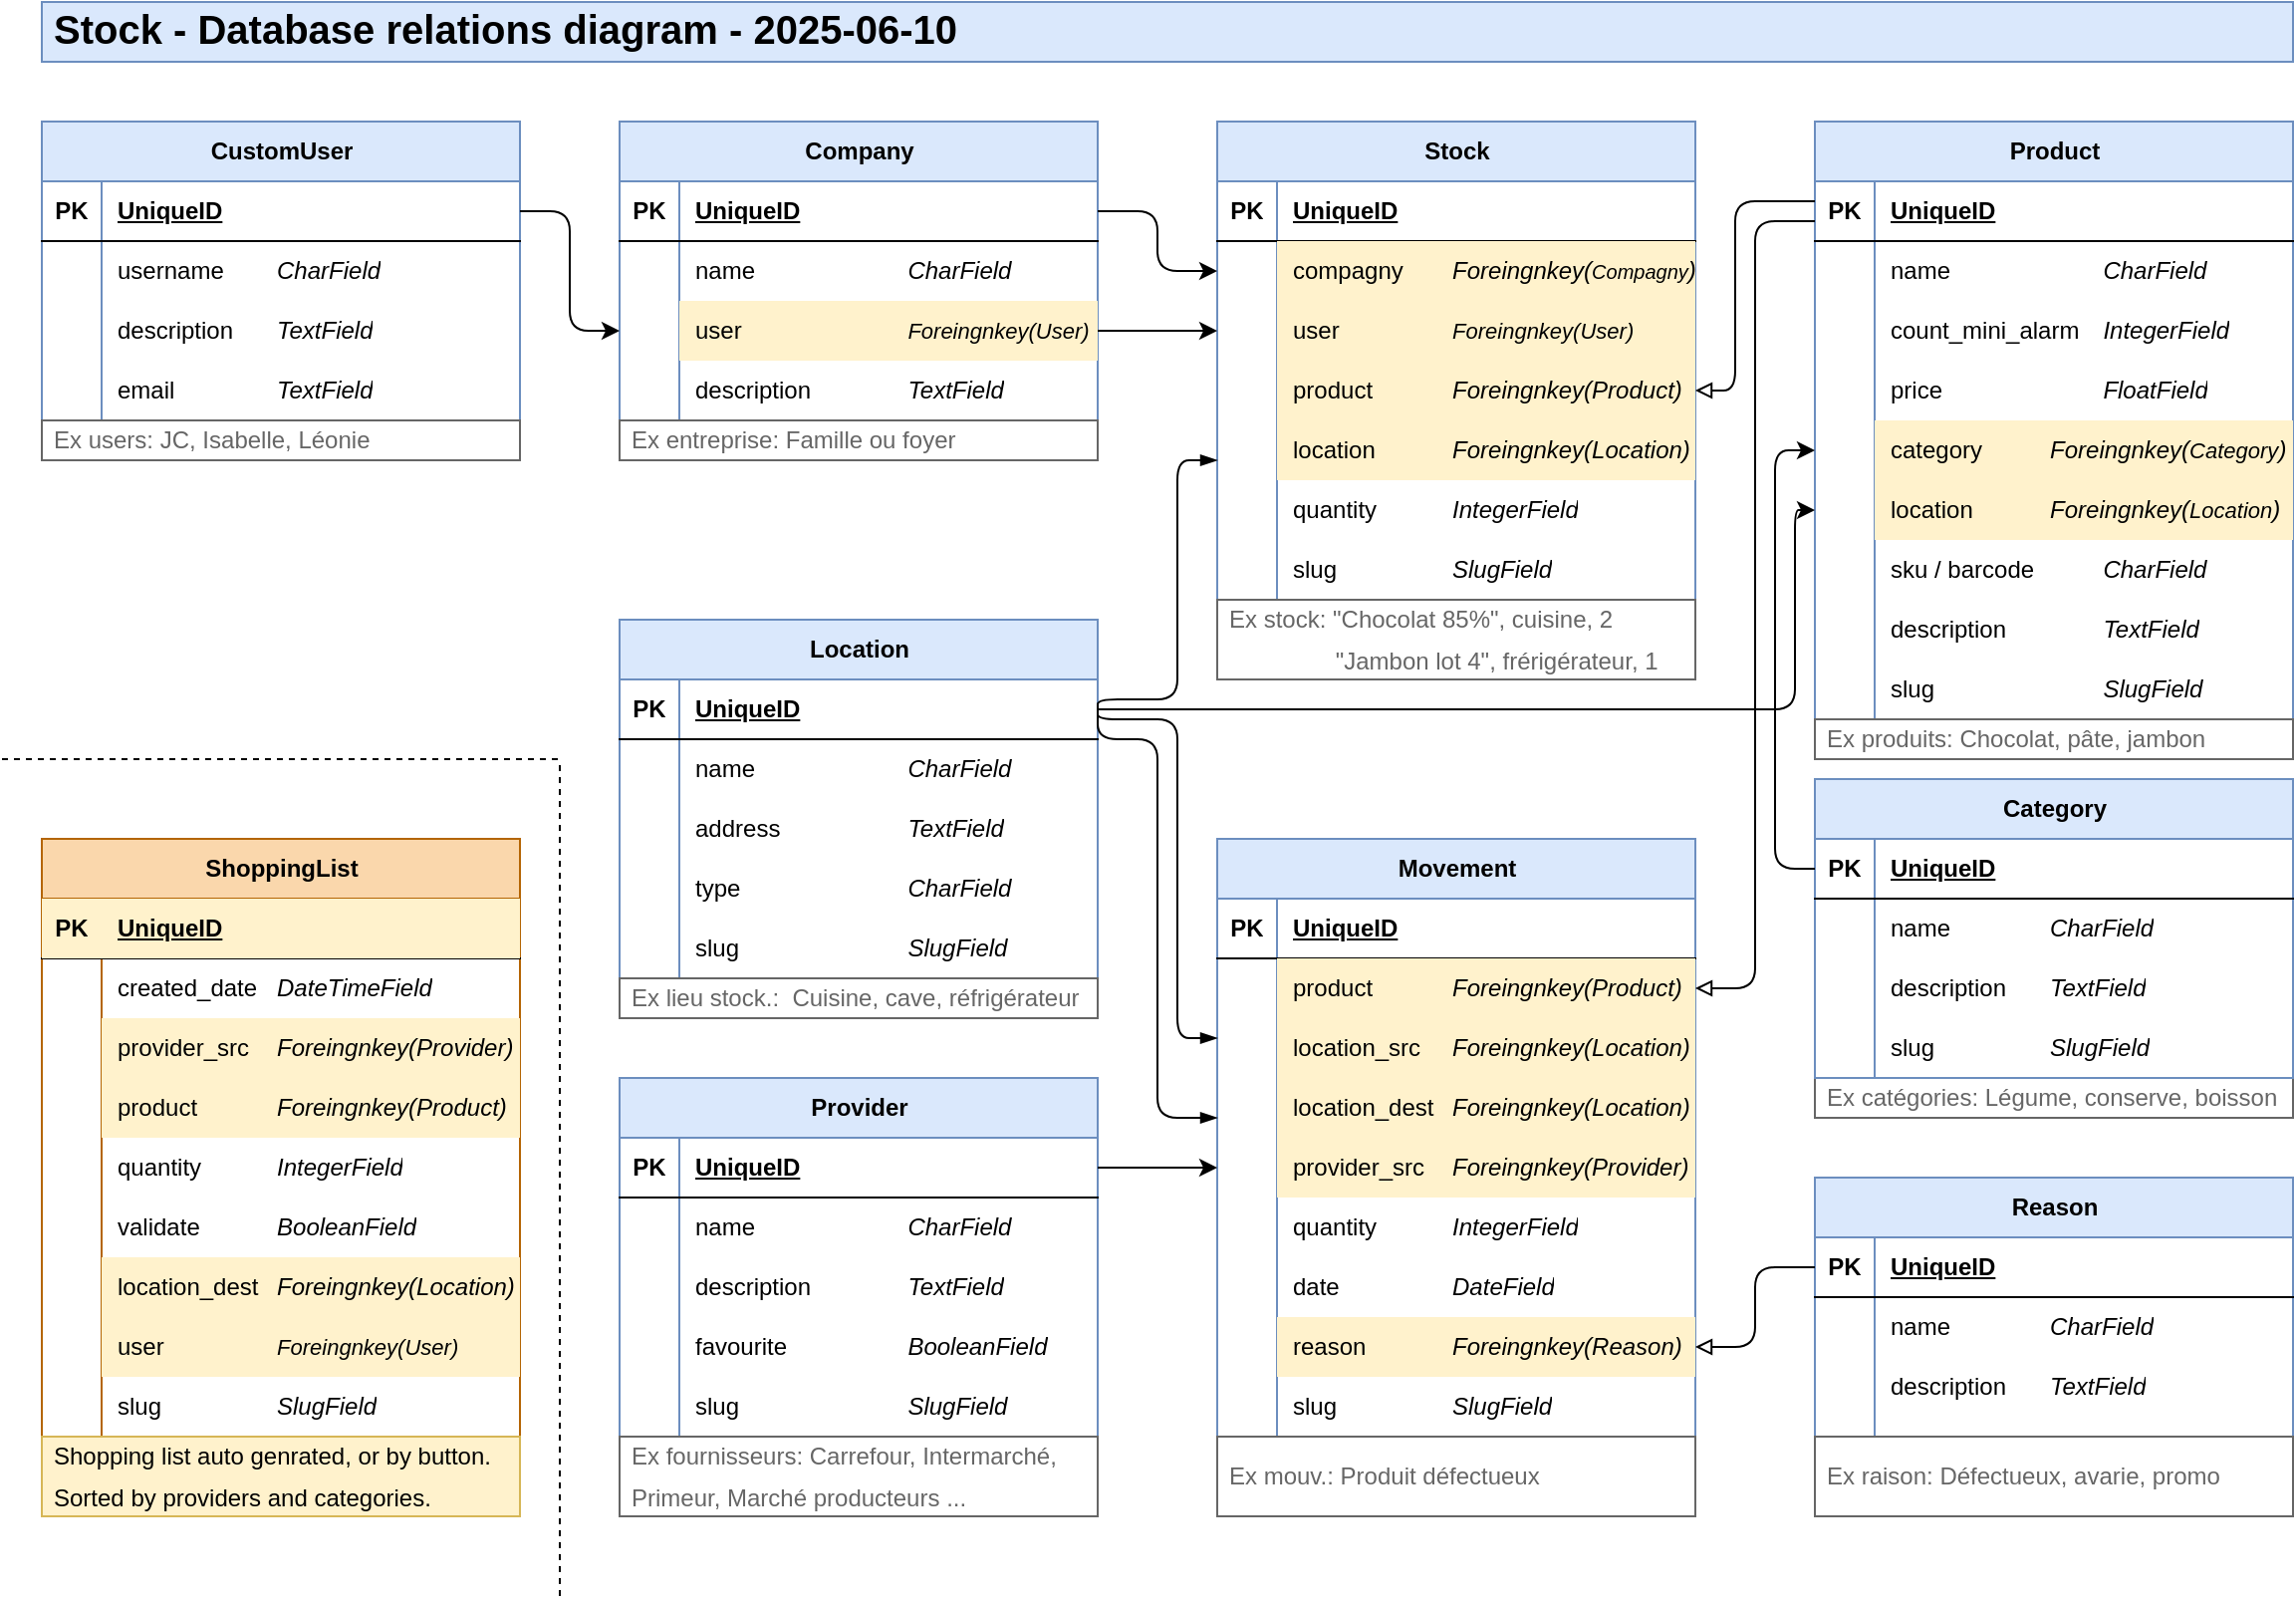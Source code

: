 <mxfile version="27.0.9">
  <diagram name="Page-1" id="4kLHrId6iomybYTij0Ap">
    <mxGraphModel dx="1426" dy="862" grid="1" gridSize="10" guides="1" tooltips="1" connect="1" arrows="1" fold="1" page="1" pageScale="1" pageWidth="1169" pageHeight="827" math="0" shadow="0">
      <root>
        <mxCell id="0" />
        <mxCell id="1" parent="0" />
        <mxCell id="ihdOq2OLYVloGynw6eQ9-1" value="Product" style="shape=table;startSize=30;container=1;collapsible=1;childLayout=tableLayout;fixedRows=1;rowLines=0;fontStyle=1;align=center;resizeLast=1;html=1;rounded=0;fillColor=#dae8fc;strokeColor=#6c8ebf;" parent="1" vertex="1">
          <mxGeometry x="910" y="80" width="240" height="300" as="geometry">
            <mxRectangle x="280" y="250" width="80" height="30" as="alternateBounds" />
          </mxGeometry>
        </mxCell>
        <mxCell id="ihdOq2OLYVloGynw6eQ9-2" value="" style="shape=tableRow;horizontal=0;startSize=0;swimlaneHead=0;swimlaneBody=0;fillColor=none;collapsible=0;dropTarget=0;points=[[0,0.5],[1,0.5]];portConstraint=eastwest;top=0;left=0;right=0;bottom=1;rounded=0;" parent="ihdOq2OLYVloGynw6eQ9-1" vertex="1">
          <mxGeometry y="30" width="240" height="30" as="geometry" />
        </mxCell>
        <mxCell id="ihdOq2OLYVloGynw6eQ9-3" value="PK" style="shape=partialRectangle;connectable=0;fillColor=none;top=0;left=0;bottom=0;right=0;fontStyle=1;overflow=hidden;whiteSpace=wrap;html=1;rounded=0;" parent="ihdOq2OLYVloGynw6eQ9-2" vertex="1">
          <mxGeometry width="30" height="30" as="geometry">
            <mxRectangle width="30" height="30" as="alternateBounds" />
          </mxGeometry>
        </mxCell>
        <mxCell id="ihdOq2OLYVloGynw6eQ9-4" value="UniqueID" style="shape=partialRectangle;connectable=0;fillColor=none;top=0;left=0;bottom=0;right=0;align=left;spacingLeft=6;fontStyle=5;overflow=hidden;whiteSpace=wrap;html=1;rounded=0;" parent="ihdOq2OLYVloGynw6eQ9-2" vertex="1">
          <mxGeometry x="30" width="210" height="30" as="geometry">
            <mxRectangle width="210" height="30" as="alternateBounds" />
          </mxGeometry>
        </mxCell>
        <mxCell id="ihdOq2OLYVloGynw6eQ9-8" value="" style="shape=tableRow;horizontal=0;startSize=0;swimlaneHead=0;swimlaneBody=0;fillColor=none;collapsible=0;dropTarget=0;points=[[0,0.5],[1,0.5]];portConstraint=eastwest;top=0;left=0;right=0;bottom=0;rounded=0;" parent="ihdOq2OLYVloGynw6eQ9-1" vertex="1">
          <mxGeometry y="60" width="240" height="30" as="geometry" />
        </mxCell>
        <mxCell id="ihdOq2OLYVloGynw6eQ9-9" value="" style="shape=partialRectangle;connectable=0;fillColor=none;top=0;left=0;bottom=0;right=0;editable=1;overflow=hidden;whiteSpace=wrap;html=1;rounded=0;" parent="ihdOq2OLYVloGynw6eQ9-8" vertex="1">
          <mxGeometry width="30" height="30" as="geometry">
            <mxRectangle width="30" height="30" as="alternateBounds" />
          </mxGeometry>
        </mxCell>
        <mxCell id="ihdOq2OLYVloGynw6eQ9-10" value="name&lt;span style=&quot;white-space: pre;&quot;&gt;&#x9;&lt;/span&gt;&lt;span style=&quot;white-space: pre;&quot;&gt;&#x9;&lt;/span&gt;&lt;span style=&quot;white-space: pre;&quot;&gt;&#x9;&lt;/span&gt;&lt;i&gt;CharField&lt;/i&gt;" style="shape=partialRectangle;connectable=0;fillColor=none;top=0;left=0;bottom=0;right=0;align=left;spacingLeft=6;overflow=hidden;whiteSpace=wrap;html=1;rounded=0;" parent="ihdOq2OLYVloGynw6eQ9-8" vertex="1">
          <mxGeometry x="30" width="210" height="30" as="geometry">
            <mxRectangle width="210" height="30" as="alternateBounds" />
          </mxGeometry>
        </mxCell>
        <mxCell id="ihdOq2OLYVloGynw6eQ9-34" value="" style="shape=tableRow;horizontal=0;startSize=0;swimlaneHead=0;swimlaneBody=0;fillColor=none;collapsible=0;dropTarget=0;points=[[0,0.5],[1,0.5]];portConstraint=eastwest;top=0;left=0;right=0;bottom=0;rounded=0;" parent="ihdOq2OLYVloGynw6eQ9-1" vertex="1">
          <mxGeometry y="90" width="240" height="30" as="geometry" />
        </mxCell>
        <mxCell id="ihdOq2OLYVloGynw6eQ9-35" value="" style="shape=partialRectangle;connectable=0;fillColor=none;top=0;left=0;bottom=0;right=0;editable=1;overflow=hidden;whiteSpace=wrap;html=1;rounded=0;" parent="ihdOq2OLYVloGynw6eQ9-34" vertex="1">
          <mxGeometry width="30" height="30" as="geometry">
            <mxRectangle width="30" height="30" as="alternateBounds" />
          </mxGeometry>
        </mxCell>
        <mxCell id="ihdOq2OLYVloGynw6eQ9-36" value="count_mini_alarm&lt;span style=&quot;white-space: pre;&quot;&gt;&#x9;&lt;/span&gt;&lt;i&gt;IntegerField&lt;/i&gt;" style="shape=partialRectangle;connectable=0;fillColor=none;top=0;left=0;bottom=0;right=0;align=left;spacingLeft=6;overflow=hidden;whiteSpace=wrap;html=1;rounded=0;" parent="ihdOq2OLYVloGynw6eQ9-34" vertex="1">
          <mxGeometry x="30" width="210" height="30" as="geometry">
            <mxRectangle width="210" height="30" as="alternateBounds" />
          </mxGeometry>
        </mxCell>
        <mxCell id="ihdOq2OLYVloGynw6eQ9-31" value="" style="shape=tableRow;horizontal=0;startSize=0;swimlaneHead=0;swimlaneBody=0;fillColor=none;collapsible=0;dropTarget=0;points=[[0,0.5],[1,0.5]];portConstraint=eastwest;top=0;left=0;right=0;bottom=0;rounded=0;" parent="ihdOq2OLYVloGynw6eQ9-1" vertex="1">
          <mxGeometry y="120" width="240" height="30" as="geometry" />
        </mxCell>
        <mxCell id="ihdOq2OLYVloGynw6eQ9-32" value="" style="shape=partialRectangle;connectable=0;fillColor=none;top=0;left=0;bottom=0;right=0;editable=1;overflow=hidden;whiteSpace=wrap;html=1;rounded=0;" parent="ihdOq2OLYVloGynw6eQ9-31" vertex="1">
          <mxGeometry width="30" height="30" as="geometry">
            <mxRectangle width="30" height="30" as="alternateBounds" />
          </mxGeometry>
        </mxCell>
        <mxCell id="ihdOq2OLYVloGynw6eQ9-33" value="price&lt;span style=&quot;white-space: pre;&quot;&gt;&#x9;&lt;/span&gt;&lt;span style=&quot;white-space: pre;&quot;&gt;&#x9;&lt;/span&gt;&lt;span style=&quot;white-space: pre;&quot;&gt;&#x9;&lt;/span&gt;&lt;i&gt;FloatField&lt;/i&gt;" style="shape=partialRectangle;connectable=0;fillColor=none;top=0;left=0;bottom=0;right=0;align=left;spacingLeft=6;overflow=hidden;whiteSpace=wrap;html=1;rounded=0;" parent="ihdOq2OLYVloGynw6eQ9-31" vertex="1">
          <mxGeometry x="30" width="210" height="30" as="geometry">
            <mxRectangle width="210" height="30" as="alternateBounds" />
          </mxGeometry>
        </mxCell>
        <mxCell id="aMghYZXgnL9X_yfZ8Tjt-10" value="" style="shape=tableRow;horizontal=0;startSize=0;swimlaneHead=0;swimlaneBody=0;fillColor=none;collapsible=0;dropTarget=0;points=[[0,0.5],[1,0.5]];portConstraint=eastwest;top=0;left=0;right=0;bottom=0;rounded=0;" parent="ihdOq2OLYVloGynw6eQ9-1" vertex="1">
          <mxGeometry y="150" width="240" height="30" as="geometry" />
        </mxCell>
        <mxCell id="aMghYZXgnL9X_yfZ8Tjt-11" value="" style="shape=partialRectangle;connectable=0;fillColor=none;top=0;left=0;bottom=0;right=0;editable=1;overflow=hidden;whiteSpace=wrap;html=1;rounded=0;" parent="aMghYZXgnL9X_yfZ8Tjt-10" vertex="1">
          <mxGeometry width="30" height="30" as="geometry">
            <mxRectangle width="30" height="30" as="alternateBounds" />
          </mxGeometry>
        </mxCell>
        <mxCell id="aMghYZXgnL9X_yfZ8Tjt-12" value="category&lt;span style=&quot;white-space: pre;&quot;&gt;&#x9;&lt;/span&gt;&lt;span style=&quot;white-space: pre;&quot;&gt;&#x9;&lt;/span&gt;&lt;i&gt;Foreingnkey(&lt;font style=&quot;font-size: 11px;&quot;&gt;Category&lt;/font&gt;)&lt;/i&gt;" style="shape=partialRectangle;connectable=0;fillColor=#fff2cc;top=0;left=0;bottom=0;right=0;align=left;spacingLeft=6;overflow=hidden;whiteSpace=wrap;html=1;rounded=0;strokeColor=#d6b656;" parent="aMghYZXgnL9X_yfZ8Tjt-10" vertex="1">
          <mxGeometry x="30" width="210" height="30" as="geometry">
            <mxRectangle width="210" height="30" as="alternateBounds" />
          </mxGeometry>
        </mxCell>
        <mxCell id="VrwqQVs-JTIvrEP8h14O-1" value="" style="shape=tableRow;horizontal=0;startSize=0;swimlaneHead=0;swimlaneBody=0;fillColor=none;collapsible=0;dropTarget=0;points=[[0,0.5],[1,0.5]];portConstraint=eastwest;top=0;left=0;right=0;bottom=0;rounded=0;" vertex="1" parent="ihdOq2OLYVloGynw6eQ9-1">
          <mxGeometry y="180" width="240" height="30" as="geometry" />
        </mxCell>
        <mxCell id="VrwqQVs-JTIvrEP8h14O-2" value="" style="shape=partialRectangle;connectable=0;fillColor=none;top=0;left=0;bottom=0;right=0;editable=1;overflow=hidden;whiteSpace=wrap;html=1;rounded=0;" vertex="1" parent="VrwqQVs-JTIvrEP8h14O-1">
          <mxGeometry width="30" height="30" as="geometry">
            <mxRectangle width="30" height="30" as="alternateBounds" />
          </mxGeometry>
        </mxCell>
        <mxCell id="VrwqQVs-JTIvrEP8h14O-3" value="location&lt;span style=&quot;white-space: pre;&quot;&gt;&#x9;&lt;/span&gt;&lt;span style=&quot;white-space: pre;&quot;&gt;&#x9;&lt;/span&gt;&lt;i&gt;Foreingnkey(&lt;font style=&quot;font-size: 11px;&quot;&gt;Location&lt;/font&gt;)&lt;/i&gt;" style="shape=partialRectangle;connectable=0;fillColor=#fff2cc;top=0;left=0;bottom=0;right=0;align=left;spacingLeft=6;overflow=hidden;whiteSpace=wrap;html=1;rounded=0;strokeColor=#d6b656;" vertex="1" parent="VrwqQVs-JTIvrEP8h14O-1">
          <mxGeometry x="30" width="210" height="30" as="geometry">
            <mxRectangle width="210" height="30" as="alternateBounds" />
          </mxGeometry>
        </mxCell>
        <mxCell id="ihdOq2OLYVloGynw6eQ9-5" value="" style="shape=tableRow;horizontal=0;startSize=0;swimlaneHead=0;swimlaneBody=0;fillColor=none;collapsible=0;dropTarget=0;points=[[0,0.5],[1,0.5]];portConstraint=eastwest;top=0;left=0;right=0;bottom=0;rounded=0;" parent="ihdOq2OLYVloGynw6eQ9-1" vertex="1">
          <mxGeometry y="210" width="240" height="30" as="geometry" />
        </mxCell>
        <mxCell id="ihdOq2OLYVloGynw6eQ9-6" value="" style="shape=partialRectangle;connectable=0;fillColor=none;top=0;left=0;bottom=0;right=0;editable=1;overflow=hidden;whiteSpace=wrap;html=1;rounded=0;" parent="ihdOq2OLYVloGynw6eQ9-5" vertex="1">
          <mxGeometry width="30" height="30" as="geometry">
            <mxRectangle width="30" height="30" as="alternateBounds" />
          </mxGeometry>
        </mxCell>
        <mxCell id="ihdOq2OLYVloGynw6eQ9-7" value="sku / barcode&lt;span style=&quot;white-space: pre;&quot;&gt;&#x9;&lt;/span&gt;&lt;span style=&quot;white-space: pre;&quot;&gt;&#x9;&lt;/span&gt;&lt;i&gt;CharField&lt;/i&gt;" style="shape=partialRectangle;connectable=0;fillColor=none;top=0;left=0;bottom=0;right=0;align=left;spacingLeft=6;overflow=hidden;whiteSpace=wrap;html=1;rounded=0;" parent="ihdOq2OLYVloGynw6eQ9-5" vertex="1">
          <mxGeometry x="30" width="210" height="30" as="geometry">
            <mxRectangle width="210" height="30" as="alternateBounds" />
          </mxGeometry>
        </mxCell>
        <mxCell id="ihdOq2OLYVloGynw6eQ9-11" value="" style="shape=tableRow;horizontal=0;startSize=0;swimlaneHead=0;swimlaneBody=0;fillColor=none;collapsible=0;dropTarget=0;points=[[0,0.5],[1,0.5]];portConstraint=eastwest;top=0;left=0;right=0;bottom=0;rounded=0;" parent="ihdOq2OLYVloGynw6eQ9-1" vertex="1">
          <mxGeometry y="240" width="240" height="30" as="geometry" />
        </mxCell>
        <mxCell id="ihdOq2OLYVloGynw6eQ9-12" value="" style="shape=partialRectangle;connectable=0;fillColor=none;top=0;left=0;bottom=0;right=0;editable=1;overflow=hidden;whiteSpace=wrap;html=1;rounded=0;" parent="ihdOq2OLYVloGynw6eQ9-11" vertex="1">
          <mxGeometry width="30" height="30" as="geometry">
            <mxRectangle width="30" height="30" as="alternateBounds" />
          </mxGeometry>
        </mxCell>
        <mxCell id="ihdOq2OLYVloGynw6eQ9-13" value="description&lt;span style=&quot;white-space: pre;&quot;&gt;&#x9;&lt;/span&gt;&lt;span style=&quot;white-space: pre;&quot;&gt;&#x9;&lt;/span&gt;&lt;i&gt;TextField&lt;/i&gt;" style="shape=partialRectangle;connectable=0;fillColor=none;top=0;left=0;bottom=0;right=0;align=left;spacingLeft=6;overflow=hidden;whiteSpace=wrap;html=1;rounded=0;" parent="ihdOq2OLYVloGynw6eQ9-11" vertex="1">
          <mxGeometry x="30" width="210" height="30" as="geometry">
            <mxRectangle width="210" height="30" as="alternateBounds" />
          </mxGeometry>
        </mxCell>
        <mxCell id="sbhzAnwUjTewLo2rYCh--16" value="" style="shape=tableRow;horizontal=0;startSize=0;swimlaneHead=0;swimlaneBody=0;fillColor=none;collapsible=0;dropTarget=0;points=[[0,0.5],[1,0.5]];portConstraint=eastwest;top=0;left=0;right=0;bottom=0;rounded=0;" parent="ihdOq2OLYVloGynw6eQ9-1" vertex="1">
          <mxGeometry y="270" width="240" height="30" as="geometry" />
        </mxCell>
        <mxCell id="sbhzAnwUjTewLo2rYCh--17" value="" style="shape=partialRectangle;connectable=0;fillColor=none;top=0;left=0;bottom=0;right=0;editable=1;overflow=hidden;whiteSpace=wrap;html=1;rounded=0;" parent="sbhzAnwUjTewLo2rYCh--16" vertex="1">
          <mxGeometry width="30" height="30" as="geometry">
            <mxRectangle width="30" height="30" as="alternateBounds" />
          </mxGeometry>
        </mxCell>
        <mxCell id="sbhzAnwUjTewLo2rYCh--18" value="slug&lt;span style=&quot;white-space: pre;&quot;&gt;&#x9;&lt;/span&gt;&lt;span style=&quot;white-space: pre;&quot;&gt;&#x9;&lt;/span&gt;&lt;span style=&quot;white-space: pre;&quot;&gt;&#x9;&lt;span style=&quot;white-space: pre;&quot;&gt;&#x9;&lt;/span&gt;&lt;/span&gt;&lt;i&gt;SlugField&lt;/i&gt;" style="shape=partialRectangle;connectable=0;fillColor=none;top=0;left=0;bottom=0;right=0;align=left;spacingLeft=6;overflow=hidden;whiteSpace=wrap;html=1;rounded=0;" parent="sbhzAnwUjTewLo2rYCh--16" vertex="1">
          <mxGeometry x="30" width="210" height="30" as="geometry">
            <mxRectangle width="210" height="30" as="alternateBounds" />
          </mxGeometry>
        </mxCell>
        <mxCell id="ihdOq2OLYVloGynw6eQ9-37" value="Location" style="shape=table;startSize=30;container=1;collapsible=1;childLayout=tableLayout;fixedRows=1;rowLines=0;fontStyle=1;align=center;resizeLast=1;html=1;fillColor=#dae8fc;strokeColor=#6c8ebf;" parent="1" vertex="1">
          <mxGeometry x="310" y="330" width="240" height="180" as="geometry" />
        </mxCell>
        <mxCell id="ihdOq2OLYVloGynw6eQ9-38" value="" style="shape=tableRow;horizontal=0;startSize=0;swimlaneHead=0;swimlaneBody=0;fillColor=none;collapsible=0;dropTarget=0;points=[[0,0.5],[1,0.5]];portConstraint=eastwest;top=0;left=0;right=0;bottom=1;" parent="ihdOq2OLYVloGynw6eQ9-37" vertex="1">
          <mxGeometry y="30" width="240" height="30" as="geometry" />
        </mxCell>
        <mxCell id="ihdOq2OLYVloGynw6eQ9-39" value="PK" style="shape=partialRectangle;connectable=0;fillColor=none;top=0;left=0;bottom=0;right=0;fontStyle=1;overflow=hidden;whiteSpace=wrap;html=1;" parent="ihdOq2OLYVloGynw6eQ9-38" vertex="1">
          <mxGeometry width="30" height="30" as="geometry">
            <mxRectangle width="30" height="30" as="alternateBounds" />
          </mxGeometry>
        </mxCell>
        <mxCell id="ihdOq2OLYVloGynw6eQ9-40" value="UniqueID" style="shape=partialRectangle;connectable=0;fillColor=none;top=0;left=0;bottom=0;right=0;align=left;spacingLeft=6;fontStyle=5;overflow=hidden;whiteSpace=wrap;html=1;" parent="ihdOq2OLYVloGynw6eQ9-38" vertex="1">
          <mxGeometry x="30" width="210" height="30" as="geometry">
            <mxRectangle width="210" height="30" as="alternateBounds" />
          </mxGeometry>
        </mxCell>
        <mxCell id="ihdOq2OLYVloGynw6eQ9-41" value="" style="shape=tableRow;horizontal=0;startSize=0;swimlaneHead=0;swimlaneBody=0;fillColor=none;collapsible=0;dropTarget=0;points=[[0,0.5],[1,0.5]];portConstraint=eastwest;top=0;left=0;right=0;bottom=0;" parent="ihdOq2OLYVloGynw6eQ9-37" vertex="1">
          <mxGeometry y="60" width="240" height="30" as="geometry" />
        </mxCell>
        <mxCell id="ihdOq2OLYVloGynw6eQ9-42" value="" style="shape=partialRectangle;connectable=0;fillColor=none;top=0;left=0;bottom=0;right=0;editable=1;overflow=hidden;whiteSpace=wrap;html=1;" parent="ihdOq2OLYVloGynw6eQ9-41" vertex="1">
          <mxGeometry width="30" height="30" as="geometry">
            <mxRectangle width="30" height="30" as="alternateBounds" />
          </mxGeometry>
        </mxCell>
        <mxCell id="ihdOq2OLYVloGynw6eQ9-43" value="name&lt;span style=&quot;white-space: pre;&quot;&gt;&#x9;&lt;/span&gt;&lt;span style=&quot;white-space: pre;&quot;&gt;&#x9;&lt;/span&gt;&lt;span style=&quot;white-space: pre;&quot;&gt;&#x9;&lt;/span&gt;&lt;i&gt;CharField&lt;/i&gt;" style="shape=partialRectangle;connectable=0;fillColor=none;top=0;left=0;bottom=0;right=0;align=left;spacingLeft=6;overflow=hidden;whiteSpace=wrap;html=1;" parent="ihdOq2OLYVloGynw6eQ9-41" vertex="1">
          <mxGeometry x="30" width="210" height="30" as="geometry">
            <mxRectangle width="210" height="30" as="alternateBounds" />
          </mxGeometry>
        </mxCell>
        <mxCell id="ihdOq2OLYVloGynw6eQ9-44" value="" style="shape=tableRow;horizontal=0;startSize=0;swimlaneHead=0;swimlaneBody=0;fillColor=none;collapsible=0;dropTarget=0;points=[[0,0.5],[1,0.5]];portConstraint=eastwest;top=0;left=0;right=0;bottom=0;" parent="ihdOq2OLYVloGynw6eQ9-37" vertex="1">
          <mxGeometry y="90" width="240" height="30" as="geometry" />
        </mxCell>
        <mxCell id="ihdOq2OLYVloGynw6eQ9-45" value="" style="shape=partialRectangle;connectable=0;fillColor=none;top=0;left=0;bottom=0;right=0;editable=1;overflow=hidden;whiteSpace=wrap;html=1;" parent="ihdOq2OLYVloGynw6eQ9-44" vertex="1">
          <mxGeometry width="30" height="30" as="geometry">
            <mxRectangle width="30" height="30" as="alternateBounds" />
          </mxGeometry>
        </mxCell>
        <mxCell id="ihdOq2OLYVloGynw6eQ9-46" value="address&lt;span style=&quot;white-space: pre;&quot;&gt;&#x9;&lt;/span&gt;&lt;span style=&quot;white-space: pre;&quot;&gt;&#x9;&lt;/span&gt;&lt;span style=&quot;white-space: pre;&quot;&gt;&#x9;&lt;/span&gt;&lt;i&gt;TextField&lt;/i&gt;" style="shape=partialRectangle;connectable=0;fillColor=none;top=0;left=0;bottom=0;right=0;align=left;spacingLeft=6;overflow=hidden;whiteSpace=wrap;html=1;" parent="ihdOq2OLYVloGynw6eQ9-44" vertex="1">
          <mxGeometry x="30" width="210" height="30" as="geometry">
            <mxRectangle width="210" height="30" as="alternateBounds" />
          </mxGeometry>
        </mxCell>
        <mxCell id="ihdOq2OLYVloGynw6eQ9-47" value="" style="shape=tableRow;horizontal=0;startSize=0;swimlaneHead=0;swimlaneBody=0;fillColor=none;collapsible=0;dropTarget=0;points=[[0,0.5],[1,0.5]];portConstraint=eastwest;top=0;left=0;right=0;bottom=0;" parent="ihdOq2OLYVloGynw6eQ9-37" vertex="1">
          <mxGeometry y="120" width="240" height="30" as="geometry" />
        </mxCell>
        <mxCell id="ihdOq2OLYVloGynw6eQ9-48" value="" style="shape=partialRectangle;connectable=0;fillColor=none;top=0;left=0;bottom=0;right=0;editable=1;overflow=hidden;whiteSpace=wrap;html=1;" parent="ihdOq2OLYVloGynw6eQ9-47" vertex="1">
          <mxGeometry width="30" height="30" as="geometry">
            <mxRectangle width="30" height="30" as="alternateBounds" />
          </mxGeometry>
        </mxCell>
        <mxCell id="ihdOq2OLYVloGynw6eQ9-49" value="type&lt;span style=&quot;white-space: pre;&quot;&gt;&#x9;&lt;/span&gt;&lt;span style=&quot;white-space: pre;&quot;&gt;&#x9;&lt;/span&gt;&lt;span style=&quot;white-space: pre;&quot;&gt;&#x9;&lt;/span&gt;&lt;span style=&quot;white-space: pre;&quot;&gt;&#x9;&lt;/span&gt;&lt;i&gt;CharField&lt;/i&gt;" style="shape=partialRectangle;connectable=0;fillColor=none;top=0;left=0;bottom=0;right=0;align=left;spacingLeft=6;overflow=hidden;whiteSpace=wrap;html=1;" parent="ihdOq2OLYVloGynw6eQ9-47" vertex="1">
          <mxGeometry x="30" width="210" height="30" as="geometry">
            <mxRectangle width="210" height="30" as="alternateBounds" />
          </mxGeometry>
        </mxCell>
        <mxCell id="aMghYZXgnL9X_yfZ8Tjt-13" value="" style="shape=tableRow;horizontal=0;startSize=0;swimlaneHead=0;swimlaneBody=0;fillColor=none;collapsible=0;dropTarget=0;points=[[0,0.5],[1,0.5]];portConstraint=eastwest;top=0;left=0;right=0;bottom=0;" parent="ihdOq2OLYVloGynw6eQ9-37" vertex="1">
          <mxGeometry y="150" width="240" height="30" as="geometry" />
        </mxCell>
        <mxCell id="aMghYZXgnL9X_yfZ8Tjt-14" value="" style="shape=partialRectangle;connectable=0;fillColor=none;top=0;left=0;bottom=0;right=0;editable=1;overflow=hidden;whiteSpace=wrap;html=1;" parent="aMghYZXgnL9X_yfZ8Tjt-13" vertex="1">
          <mxGeometry width="30" height="30" as="geometry">
            <mxRectangle width="30" height="30" as="alternateBounds" />
          </mxGeometry>
        </mxCell>
        <mxCell id="aMghYZXgnL9X_yfZ8Tjt-15" value="slug&lt;span style=&quot;white-space: pre;&quot;&gt;&#x9;&lt;/span&gt;&lt;span style=&quot;white-space: pre;&quot;&gt;&#x9;&lt;/span&gt;&lt;span style=&quot;white-space: pre;&quot;&gt;&#x9;&lt;span style=&quot;white-space: pre;&quot;&gt;&#x9;&lt;/span&gt;&lt;/span&gt;&lt;i&gt;SlugField&lt;/i&gt;" style="shape=partialRectangle;connectable=0;fillColor=none;top=0;left=0;bottom=0;right=0;align=left;spacingLeft=6;overflow=hidden;whiteSpace=wrap;html=1;" parent="aMghYZXgnL9X_yfZ8Tjt-13" vertex="1">
          <mxGeometry x="30" width="210" height="30" as="geometry">
            <mxRectangle width="210" height="30" as="alternateBounds" />
          </mxGeometry>
        </mxCell>
        <mxCell id="ihdOq2OLYVloGynw6eQ9-50" value="Stock" style="shape=table;startSize=30;container=1;collapsible=1;childLayout=tableLayout;fixedRows=1;rowLines=0;fontStyle=1;align=center;resizeLast=1;html=1;fillColor=#dae8fc;strokeColor=#6c8ebf;" parent="1" vertex="1">
          <mxGeometry x="610" y="80" width="240" height="240" as="geometry" />
        </mxCell>
        <mxCell id="ihdOq2OLYVloGynw6eQ9-51" value="" style="shape=tableRow;horizontal=0;startSize=0;swimlaneHead=0;swimlaneBody=0;fillColor=none;collapsible=0;dropTarget=0;points=[[0,0.5],[1,0.5]];portConstraint=eastwest;top=0;left=0;right=0;bottom=1;" parent="ihdOq2OLYVloGynw6eQ9-50" vertex="1">
          <mxGeometry y="30" width="240" height="30" as="geometry" />
        </mxCell>
        <mxCell id="ihdOq2OLYVloGynw6eQ9-52" value="PK" style="shape=partialRectangle;connectable=0;fillColor=none;top=0;left=0;bottom=0;right=0;fontStyle=1;overflow=hidden;whiteSpace=wrap;html=1;" parent="ihdOq2OLYVloGynw6eQ9-51" vertex="1">
          <mxGeometry width="30" height="30" as="geometry">
            <mxRectangle width="30" height="30" as="alternateBounds" />
          </mxGeometry>
        </mxCell>
        <mxCell id="ihdOq2OLYVloGynw6eQ9-53" value="UniqueID" style="shape=partialRectangle;connectable=0;fillColor=none;top=0;left=0;bottom=0;right=0;align=left;spacingLeft=6;fontStyle=5;overflow=hidden;whiteSpace=wrap;html=1;" parent="ihdOq2OLYVloGynw6eQ9-51" vertex="1">
          <mxGeometry x="30" width="210" height="30" as="geometry">
            <mxRectangle width="210" height="30" as="alternateBounds" />
          </mxGeometry>
        </mxCell>
        <mxCell id="ihdOq2OLYVloGynw6eQ9-54" value="" style="shape=tableRow;horizontal=0;startSize=0;swimlaneHead=0;swimlaneBody=0;fillColor=none;collapsible=0;dropTarget=0;points=[[0,0.5],[1,0.5]];portConstraint=eastwest;top=0;left=0;right=0;bottom=0;" parent="ihdOq2OLYVloGynw6eQ9-50" vertex="1">
          <mxGeometry y="60" width="240" height="30" as="geometry" />
        </mxCell>
        <mxCell id="ihdOq2OLYVloGynw6eQ9-55" value="" style="shape=partialRectangle;connectable=0;fillColor=none;top=0;left=0;bottom=0;right=0;editable=1;overflow=hidden;whiteSpace=wrap;html=1;" parent="ihdOq2OLYVloGynw6eQ9-54" vertex="1">
          <mxGeometry width="30" height="30" as="geometry">
            <mxRectangle width="30" height="30" as="alternateBounds" />
          </mxGeometry>
        </mxCell>
        <mxCell id="ihdOq2OLYVloGynw6eQ9-56" value="compagny&lt;span style=&quot;white-space: pre;&quot;&gt;&lt;span style=&quot;white-space: pre;&quot;&gt;&#x9;&lt;/span&gt;&lt;/span&gt;&lt;i&gt;Foreingnkey(&lt;font style=&quot;font-size: 10px;&quot;&gt;Compagny&lt;/font&gt;)&lt;/i&gt;" style="shape=partialRectangle;connectable=0;fillColor=#fff2cc;top=0;left=0;bottom=0;right=0;align=left;spacingLeft=6;overflow=hidden;whiteSpace=wrap;html=1;strokeColor=#d6b656;" parent="ihdOq2OLYVloGynw6eQ9-54" vertex="1">
          <mxGeometry x="30" width="210" height="30" as="geometry">
            <mxRectangle width="210" height="30" as="alternateBounds" />
          </mxGeometry>
        </mxCell>
        <mxCell id="ihdOq2OLYVloGynw6eQ9-57" value="" style="shape=tableRow;horizontal=0;startSize=0;swimlaneHead=0;swimlaneBody=0;fillColor=none;collapsible=0;dropTarget=0;points=[[0,0.5],[1,0.5]];portConstraint=eastwest;top=0;left=0;right=0;bottom=0;" parent="ihdOq2OLYVloGynw6eQ9-50" vertex="1">
          <mxGeometry y="90" width="240" height="30" as="geometry" />
        </mxCell>
        <mxCell id="ihdOq2OLYVloGynw6eQ9-58" value="" style="shape=partialRectangle;connectable=0;fillColor=none;top=0;left=0;bottom=0;right=0;editable=1;overflow=hidden;whiteSpace=wrap;html=1;" parent="ihdOq2OLYVloGynw6eQ9-57" vertex="1">
          <mxGeometry width="30" height="30" as="geometry">
            <mxRectangle width="30" height="30" as="alternateBounds" />
          </mxGeometry>
        </mxCell>
        <mxCell id="ihdOq2OLYVloGynw6eQ9-59" value="&lt;span&gt;&lt;span style=&quot;color: rgb(0, 0, 0); font-family: Helvetica; font-size: 12px; font-style: normal; font-variant-ligatures: normal; font-variant-caps: normal; font-weight: 400; letter-spacing: normal; orphans: 2; text-align: left; text-indent: 0px; text-transform: none; widows: 2; word-spacing: 0px; -webkit-text-stroke-width: 0px; white-space: normal; text-decoration-thickness: initial; text-decoration-style: initial; text-decoration-color: initial; float: none; display: inline !important;&quot;&gt;user&lt;span style=&quot;white-space: pre;&quot;&gt;&#x9;&lt;/span&gt;&lt;span style=&quot;white-space: pre;&quot;&gt;&#x9;&lt;/span&gt;&lt;span style=&quot;white-space: pre;&quot;&gt;&#x9;&lt;/span&gt;&lt;/span&gt;&lt;font style=&quot;forced-color-adjust: none; color: rgb(0, 0, 0); font-family: Helvetica; font-style: normal; font-variant-ligatures: normal; font-variant-caps: normal; font-weight: 400; letter-spacing: normal; orphans: 2; text-align: left; text-indent: 0px; text-transform: none; widows: 2; word-spacing: 0px; -webkit-text-stroke-width: 0px; white-space: normal; text-decoration-thickness: initial; text-decoration-style: initial; text-decoration-color: initial; font-size: 11px;&quot;&gt;&lt;i style=&quot;forced-color-adjust: none;&quot;&gt;Foreingnkey(&lt;/i&gt;&lt;span style=&quot;forced-color-adjust: none; text-align: center; text-wrap-mode: nowrap;&quot;&gt;&lt;i style=&quot;forced-color-adjust: none;&quot;&gt;User&lt;/i&gt;&lt;/span&gt;&lt;i style=&quot;forced-color-adjust: none;&quot;&gt;)&lt;/i&gt;&lt;/font&gt;&lt;/span&gt;" style="shape=partialRectangle;connectable=0;fillColor=#fff2cc;top=0;left=0;bottom=0;right=0;align=left;spacingLeft=6;overflow=hidden;whiteSpace=wrap;html=1;strokeColor=#d6b656;" parent="ihdOq2OLYVloGynw6eQ9-57" vertex="1">
          <mxGeometry x="30" width="210" height="30" as="geometry">
            <mxRectangle width="210" height="30" as="alternateBounds" />
          </mxGeometry>
        </mxCell>
        <mxCell id="ihdOq2OLYVloGynw6eQ9-60" value="" style="shape=tableRow;horizontal=0;startSize=0;swimlaneHead=0;swimlaneBody=0;fillColor=none;collapsible=0;dropTarget=0;points=[[0,0.5],[1,0.5]];portConstraint=eastwest;top=0;left=0;right=0;bottom=0;" parent="ihdOq2OLYVloGynw6eQ9-50" vertex="1">
          <mxGeometry y="120" width="240" height="30" as="geometry" />
        </mxCell>
        <mxCell id="ihdOq2OLYVloGynw6eQ9-61" value="" style="shape=partialRectangle;connectable=0;fillColor=none;top=0;left=0;bottom=0;right=0;editable=1;overflow=hidden;whiteSpace=wrap;html=1;" parent="ihdOq2OLYVloGynw6eQ9-60" vertex="1">
          <mxGeometry width="30" height="30" as="geometry">
            <mxRectangle width="30" height="30" as="alternateBounds" />
          </mxGeometry>
        </mxCell>
        <mxCell id="ihdOq2OLYVloGynw6eQ9-62" value="product&lt;span style=&quot;white-space: pre;&quot;&gt;&#x9;&lt;span style=&quot;white-space: pre;&quot;&gt;&#x9;&lt;/span&gt;&lt;/span&gt;&lt;i&gt;Foreingnkey(Product)&lt;/i&gt;" style="shape=partialRectangle;connectable=0;fillColor=#fff2cc;top=0;left=0;bottom=0;right=0;align=left;spacingLeft=6;overflow=hidden;whiteSpace=wrap;html=1;strokeColor=#d6b656;" parent="ihdOq2OLYVloGynw6eQ9-60" vertex="1">
          <mxGeometry x="30" width="210" height="30" as="geometry">
            <mxRectangle width="210" height="30" as="alternateBounds" />
          </mxGeometry>
        </mxCell>
        <mxCell id="aMghYZXgnL9X_yfZ8Tjt-1" value="" style="shape=tableRow;horizontal=0;startSize=0;swimlaneHead=0;swimlaneBody=0;fillColor=none;collapsible=0;dropTarget=0;points=[[0,0.5],[1,0.5]];portConstraint=eastwest;top=0;left=0;right=0;bottom=0;" parent="ihdOq2OLYVloGynw6eQ9-50" vertex="1">
          <mxGeometry y="150" width="240" height="30" as="geometry" />
        </mxCell>
        <mxCell id="aMghYZXgnL9X_yfZ8Tjt-2" value="" style="shape=partialRectangle;connectable=0;fillColor=none;top=0;left=0;bottom=0;right=0;editable=1;overflow=hidden;whiteSpace=wrap;html=1;" parent="aMghYZXgnL9X_yfZ8Tjt-1" vertex="1">
          <mxGeometry width="30" height="30" as="geometry">
            <mxRectangle width="30" height="30" as="alternateBounds" />
          </mxGeometry>
        </mxCell>
        <mxCell id="aMghYZXgnL9X_yfZ8Tjt-3" value="&lt;span&gt;&lt;span style=&quot;color: rgb(0, 0, 0); font-family: Helvetica; font-size: 12px; font-style: normal; font-variant-ligatures: normal; font-variant-caps: normal; font-weight: 400; letter-spacing: normal; orphans: 2; text-align: left; text-indent: 0px; text-transform: none; widows: 2; word-spacing: 0px; -webkit-text-stroke-width: 0px; white-space: normal; text-decoration-thickness: initial; text-decoration-style: initial; text-decoration-color: initial; float: none; display: inline !important;&quot;&gt;location&lt;span style=&quot;white-space: pre;&quot;&gt;&#x9;&lt;/span&gt;&lt;span style=&quot;white-space: pre;&quot;&gt;&#x9;&lt;/span&gt;&lt;/span&gt;&lt;i style=&quot;forced-color-adjust: none; color: rgb(0, 0, 0); font-family: Helvetica; font-size: 12px; font-variant-ligatures: normal; font-variant-caps: normal; font-weight: 400; letter-spacing: normal; orphans: 2; text-align: left; text-indent: 0px; text-transform: none; widows: 2; word-spacing: 0px; -webkit-text-stroke-width: 0px; white-space: normal; text-decoration-thickness: initial; text-decoration-style: initial; text-decoration-color: initial;&quot;&gt;Foreingnkey(Location)&lt;/i&gt;&lt;/span&gt;" style="shape=partialRectangle;connectable=0;fillColor=#fff2cc;top=0;left=0;bottom=0;right=0;align=left;spacingLeft=6;overflow=hidden;whiteSpace=wrap;html=1;strokeColor=#d6b656;" parent="aMghYZXgnL9X_yfZ8Tjt-1" vertex="1">
          <mxGeometry x="30" width="210" height="30" as="geometry">
            <mxRectangle width="210" height="30" as="alternateBounds" />
          </mxGeometry>
        </mxCell>
        <mxCell id="aMghYZXgnL9X_yfZ8Tjt-48" value="" style="shape=tableRow;horizontal=0;startSize=0;swimlaneHead=0;swimlaneBody=0;fillColor=none;collapsible=0;dropTarget=0;points=[[0,0.5],[1,0.5]];portConstraint=eastwest;top=0;left=0;right=0;bottom=0;" parent="ihdOq2OLYVloGynw6eQ9-50" vertex="1">
          <mxGeometry y="180" width="240" height="30" as="geometry" />
        </mxCell>
        <mxCell id="aMghYZXgnL9X_yfZ8Tjt-49" value="" style="shape=partialRectangle;connectable=0;fillColor=none;top=0;left=0;bottom=0;right=0;editable=1;overflow=hidden;whiteSpace=wrap;html=1;" parent="aMghYZXgnL9X_yfZ8Tjt-48" vertex="1">
          <mxGeometry width="30" height="30" as="geometry">
            <mxRectangle width="30" height="30" as="alternateBounds" />
          </mxGeometry>
        </mxCell>
        <mxCell id="aMghYZXgnL9X_yfZ8Tjt-50" value="quantity&lt;span style=&quot;white-space: pre;&quot;&gt;&#x9;&lt;/span&gt;&lt;span style=&quot;white-space: pre;&quot;&gt;&#x9;&lt;/span&gt;&lt;i&gt;IntegerField&lt;/i&gt;" style="shape=partialRectangle;connectable=0;fillColor=none;top=0;left=0;bottom=0;right=0;align=left;spacingLeft=6;overflow=hidden;whiteSpace=wrap;html=1;" parent="aMghYZXgnL9X_yfZ8Tjt-48" vertex="1">
          <mxGeometry x="30" width="210" height="30" as="geometry">
            <mxRectangle width="210" height="30" as="alternateBounds" />
          </mxGeometry>
        </mxCell>
        <mxCell id="aMghYZXgnL9X_yfZ8Tjt-84" value="" style="shape=tableRow;horizontal=0;startSize=0;swimlaneHead=0;swimlaneBody=0;fillColor=none;collapsible=0;dropTarget=0;points=[[0,0.5],[1,0.5]];portConstraint=eastwest;top=0;left=0;right=0;bottom=0;" parent="ihdOq2OLYVloGynw6eQ9-50" vertex="1">
          <mxGeometry y="210" width="240" height="30" as="geometry" />
        </mxCell>
        <mxCell id="aMghYZXgnL9X_yfZ8Tjt-85" value="" style="shape=partialRectangle;connectable=0;fillColor=none;top=0;left=0;bottom=0;right=0;editable=1;overflow=hidden;whiteSpace=wrap;html=1;" parent="aMghYZXgnL9X_yfZ8Tjt-84" vertex="1">
          <mxGeometry width="30" height="30" as="geometry">
            <mxRectangle width="30" height="30" as="alternateBounds" />
          </mxGeometry>
        </mxCell>
        <mxCell id="aMghYZXgnL9X_yfZ8Tjt-86" value="slug&lt;span style=&quot;white-space: pre;&quot;&gt;&#x9;&lt;/span&gt;&lt;span style=&quot;white-space: pre;&quot;&gt;&#x9;&lt;/span&gt;&lt;span style=&quot;white-space: pre;&quot;&gt;&#x9;&lt;/span&gt;&lt;i&gt;SlugField&lt;/i&gt;" style="shape=partialRectangle;connectable=0;fillColor=none;top=0;left=0;bottom=0;right=0;align=left;spacingLeft=6;overflow=hidden;whiteSpace=wrap;html=1;" parent="aMghYZXgnL9X_yfZ8Tjt-84" vertex="1">
          <mxGeometry x="30" width="210" height="30" as="geometry">
            <mxRectangle width="210" height="30" as="alternateBounds" />
          </mxGeometry>
        </mxCell>
        <mxCell id="ihdOq2OLYVloGynw6eQ9-63" value="Movement" style="shape=table;startSize=30;container=1;collapsible=1;childLayout=tableLayout;fixedRows=1;rowLines=0;fontStyle=1;align=center;resizeLast=1;html=1;fillColor=#dae8fc;strokeColor=#6c8ebf;" parent="1" vertex="1">
          <mxGeometry x="610" y="440" width="240" height="300" as="geometry" />
        </mxCell>
        <mxCell id="ihdOq2OLYVloGynw6eQ9-64" value="" style="shape=tableRow;horizontal=0;startSize=0;swimlaneHead=0;swimlaneBody=0;fillColor=none;collapsible=0;dropTarget=0;points=[[0,0.5],[1,0.5]];portConstraint=eastwest;top=0;left=0;right=0;bottom=1;" parent="ihdOq2OLYVloGynw6eQ9-63" vertex="1">
          <mxGeometry y="30" width="240" height="30" as="geometry" />
        </mxCell>
        <mxCell id="ihdOq2OLYVloGynw6eQ9-65" value="PK" style="shape=partialRectangle;connectable=0;fillColor=none;top=0;left=0;bottom=0;right=0;fontStyle=1;overflow=hidden;whiteSpace=wrap;html=1;" parent="ihdOq2OLYVloGynw6eQ9-64" vertex="1">
          <mxGeometry width="30" height="30" as="geometry">
            <mxRectangle width="30" height="30" as="alternateBounds" />
          </mxGeometry>
        </mxCell>
        <mxCell id="ihdOq2OLYVloGynw6eQ9-66" value="UniqueID" style="shape=partialRectangle;connectable=0;fillColor=none;top=0;left=0;bottom=0;right=0;align=left;spacingLeft=6;fontStyle=5;overflow=hidden;whiteSpace=wrap;html=1;" parent="ihdOq2OLYVloGynw6eQ9-64" vertex="1">
          <mxGeometry x="30" width="210" height="30" as="geometry">
            <mxRectangle width="210" height="30" as="alternateBounds" />
          </mxGeometry>
        </mxCell>
        <mxCell id="ihdOq2OLYVloGynw6eQ9-67" value="" style="shape=tableRow;horizontal=0;startSize=0;swimlaneHead=0;swimlaneBody=0;fillColor=none;collapsible=0;dropTarget=0;points=[[0,0.5],[1,0.5]];portConstraint=eastwest;top=0;left=0;right=0;bottom=0;" parent="ihdOq2OLYVloGynw6eQ9-63" vertex="1">
          <mxGeometry y="60" width="240" height="30" as="geometry" />
        </mxCell>
        <mxCell id="ihdOq2OLYVloGynw6eQ9-68" value="" style="shape=partialRectangle;connectable=0;fillColor=none;top=0;left=0;bottom=0;right=0;editable=1;overflow=hidden;whiteSpace=wrap;html=1;" parent="ihdOq2OLYVloGynw6eQ9-67" vertex="1">
          <mxGeometry width="30" height="30" as="geometry">
            <mxRectangle width="30" height="30" as="alternateBounds" />
          </mxGeometry>
        </mxCell>
        <mxCell id="ihdOq2OLYVloGynw6eQ9-69" value="product&lt;span style=&quot;white-space: pre;&quot;&gt;&#x9;&lt;/span&gt;&lt;span style=&quot;white-space: pre;&quot;&gt;&#x9;&lt;/span&gt;&lt;i&gt;Foreingnkey(Product)&lt;/i&gt;" style="shape=partialRectangle;connectable=0;fillColor=#fff2cc;top=0;left=0;bottom=0;right=0;align=left;spacingLeft=6;overflow=hidden;whiteSpace=wrap;html=1;strokeColor=#d6b656;" parent="ihdOq2OLYVloGynw6eQ9-67" vertex="1">
          <mxGeometry x="30" width="210" height="30" as="geometry">
            <mxRectangle width="210" height="30" as="alternateBounds" />
          </mxGeometry>
        </mxCell>
        <mxCell id="ihdOq2OLYVloGynw6eQ9-70" value="" style="shape=tableRow;horizontal=0;startSize=0;swimlaneHead=0;swimlaneBody=0;fillColor=none;collapsible=0;dropTarget=0;points=[[0,0.5],[1,0.5]];portConstraint=eastwest;top=0;left=0;right=0;bottom=0;" parent="ihdOq2OLYVloGynw6eQ9-63" vertex="1">
          <mxGeometry y="90" width="240" height="30" as="geometry" />
        </mxCell>
        <mxCell id="ihdOq2OLYVloGynw6eQ9-71" value="" style="shape=partialRectangle;connectable=0;fillColor=none;top=0;left=0;bottom=0;right=0;editable=1;overflow=hidden;whiteSpace=wrap;html=1;" parent="ihdOq2OLYVloGynw6eQ9-70" vertex="1">
          <mxGeometry width="30" height="30" as="geometry">
            <mxRectangle width="30" height="30" as="alternateBounds" />
          </mxGeometry>
        </mxCell>
        <mxCell id="ihdOq2OLYVloGynw6eQ9-72" value="location_src&lt;span style=&quot;white-space: pre;&quot;&gt;&#x9;&lt;/span&gt;&lt;font style=&quot;color: rgb(0, 0, 0);&quot;&gt;&lt;i&gt;Foreingnkey(Location)&lt;/i&gt;&lt;/font&gt;" style="shape=partialRectangle;connectable=0;fillColor=#fff2cc;top=0;left=0;bottom=0;right=0;align=left;spacingLeft=6;overflow=hidden;whiteSpace=wrap;html=1;strokeColor=#d6b656;" parent="ihdOq2OLYVloGynw6eQ9-70" vertex="1">
          <mxGeometry x="30" width="210" height="30" as="geometry">
            <mxRectangle width="210" height="30" as="alternateBounds" />
          </mxGeometry>
        </mxCell>
        <mxCell id="ihdOq2OLYVloGynw6eQ9-73" value="" style="shape=tableRow;horizontal=0;startSize=0;swimlaneHead=0;swimlaneBody=0;fillColor=none;collapsible=0;dropTarget=0;points=[[0,0.5],[1,0.5]];portConstraint=eastwest;top=0;left=0;right=0;bottom=0;" parent="ihdOq2OLYVloGynw6eQ9-63" vertex="1">
          <mxGeometry y="120" width="240" height="30" as="geometry" />
        </mxCell>
        <mxCell id="ihdOq2OLYVloGynw6eQ9-74" value="" style="shape=partialRectangle;connectable=0;fillColor=none;top=0;left=0;bottom=0;right=0;editable=1;overflow=hidden;whiteSpace=wrap;html=1;" parent="ihdOq2OLYVloGynw6eQ9-73" vertex="1">
          <mxGeometry width="30" height="30" as="geometry">
            <mxRectangle width="30" height="30" as="alternateBounds" />
          </mxGeometry>
        </mxCell>
        <mxCell id="ihdOq2OLYVloGynw6eQ9-75" value="location_dest&lt;span style=&quot;white-space: pre;&quot;&gt;&#x9;&lt;/span&gt;&lt;i&gt;Foreingnkey(Location)&lt;/i&gt;" style="shape=partialRectangle;connectable=0;fillColor=#fff2cc;top=0;left=0;bottom=0;right=0;align=left;spacingLeft=6;overflow=hidden;whiteSpace=wrap;html=1;strokeColor=#d6b656;" parent="ihdOq2OLYVloGynw6eQ9-73" vertex="1">
          <mxGeometry x="30" width="210" height="30" as="geometry">
            <mxRectangle width="210" height="30" as="alternateBounds" />
          </mxGeometry>
        </mxCell>
        <mxCell id="ihdOq2OLYVloGynw6eQ9-76" value="" style="shape=tableRow;horizontal=0;startSize=0;swimlaneHead=0;swimlaneBody=0;fillColor=none;collapsible=0;dropTarget=0;points=[[0,0.5],[1,0.5]];portConstraint=eastwest;top=0;left=0;right=0;bottom=0;" parent="ihdOq2OLYVloGynw6eQ9-63" vertex="1">
          <mxGeometry y="150" width="240" height="30" as="geometry" />
        </mxCell>
        <mxCell id="ihdOq2OLYVloGynw6eQ9-77" value="" style="shape=partialRectangle;connectable=0;fillColor=none;top=0;left=0;bottom=0;right=0;editable=1;overflow=hidden;whiteSpace=wrap;html=1;" parent="ihdOq2OLYVloGynw6eQ9-76" vertex="1">
          <mxGeometry width="30" height="30" as="geometry">
            <mxRectangle width="30" height="30" as="alternateBounds" />
          </mxGeometry>
        </mxCell>
        <mxCell id="ihdOq2OLYVloGynw6eQ9-78" value="provider_src&lt;span style=&quot;white-space: pre;&quot;&gt;&#x9;&lt;/span&gt;&lt;i&gt;Foreingnkey(Provider)&lt;/i&gt;" style="shape=partialRectangle;connectable=0;fillColor=#fff2cc;top=0;left=0;bottom=0;right=0;align=left;spacingLeft=6;overflow=hidden;whiteSpace=wrap;html=1;strokeColor=#d6b656;" parent="ihdOq2OLYVloGynw6eQ9-76" vertex="1">
          <mxGeometry x="30" width="210" height="30" as="geometry">
            <mxRectangle width="210" height="30" as="alternateBounds" />
          </mxGeometry>
        </mxCell>
        <mxCell id="ihdOq2OLYVloGynw6eQ9-79" value="" style="shape=tableRow;horizontal=0;startSize=0;swimlaneHead=0;swimlaneBody=0;fillColor=none;collapsible=0;dropTarget=0;points=[[0,0.5],[1,0.5]];portConstraint=eastwest;top=0;left=0;right=0;bottom=0;" parent="ihdOq2OLYVloGynw6eQ9-63" vertex="1">
          <mxGeometry y="180" width="240" height="30" as="geometry" />
        </mxCell>
        <mxCell id="ihdOq2OLYVloGynw6eQ9-80" value="" style="shape=partialRectangle;connectable=0;fillColor=none;top=0;left=0;bottom=0;right=0;editable=1;overflow=hidden;whiteSpace=wrap;html=1;" parent="ihdOq2OLYVloGynw6eQ9-79" vertex="1">
          <mxGeometry width="30" height="30" as="geometry">
            <mxRectangle width="30" height="30" as="alternateBounds" />
          </mxGeometry>
        </mxCell>
        <mxCell id="ihdOq2OLYVloGynw6eQ9-81" value="quantity&lt;span style=&quot;white-space: pre;&quot;&gt;&#x9;&lt;/span&gt;&lt;span style=&quot;white-space: pre;&quot;&gt;&#x9;&lt;/span&gt;&lt;i&gt;IntegerField&lt;/i&gt;" style="shape=partialRectangle;connectable=0;fillColor=none;top=0;left=0;bottom=0;right=0;align=left;spacingLeft=6;overflow=hidden;whiteSpace=wrap;html=1;" parent="ihdOq2OLYVloGynw6eQ9-79" vertex="1">
          <mxGeometry x="30" width="210" height="30" as="geometry">
            <mxRectangle width="210" height="30" as="alternateBounds" />
          </mxGeometry>
        </mxCell>
        <mxCell id="ihdOq2OLYVloGynw6eQ9-82" value="" style="shape=tableRow;horizontal=0;startSize=0;swimlaneHead=0;swimlaneBody=0;fillColor=none;collapsible=0;dropTarget=0;points=[[0,0.5],[1,0.5]];portConstraint=eastwest;top=0;left=0;right=0;bottom=0;" parent="ihdOq2OLYVloGynw6eQ9-63" vertex="1">
          <mxGeometry y="210" width="240" height="30" as="geometry" />
        </mxCell>
        <mxCell id="ihdOq2OLYVloGynw6eQ9-83" value="" style="shape=partialRectangle;connectable=0;fillColor=none;top=0;left=0;bottom=0;right=0;editable=1;overflow=hidden;whiteSpace=wrap;html=1;" parent="ihdOq2OLYVloGynw6eQ9-82" vertex="1">
          <mxGeometry width="30" height="30" as="geometry">
            <mxRectangle width="30" height="30" as="alternateBounds" />
          </mxGeometry>
        </mxCell>
        <mxCell id="ihdOq2OLYVloGynw6eQ9-84" value="date&lt;span style=&quot;white-space: pre;&quot;&gt;&#x9;&lt;/span&gt;&lt;span style=&quot;white-space: pre;&quot;&gt;&#x9;&lt;/span&gt;&lt;span style=&quot;white-space: pre;&quot;&gt;&#x9;&lt;/span&gt;&lt;i&gt;DateField&lt;/i&gt;" style="shape=partialRectangle;connectable=0;fillColor=none;top=0;left=0;bottom=0;right=0;align=left;spacingLeft=6;overflow=hidden;whiteSpace=wrap;html=1;" parent="ihdOq2OLYVloGynw6eQ9-82" vertex="1">
          <mxGeometry x="30" width="210" height="30" as="geometry">
            <mxRectangle width="210" height="30" as="alternateBounds" />
          </mxGeometry>
        </mxCell>
        <mxCell id="aMghYZXgnL9X_yfZ8Tjt-4" value="" style="shape=tableRow;horizontal=0;startSize=0;swimlaneHead=0;swimlaneBody=0;fillColor=none;collapsible=0;dropTarget=0;points=[[0,0.5],[1,0.5]];portConstraint=eastwest;top=0;left=0;right=0;bottom=0;" parent="ihdOq2OLYVloGynw6eQ9-63" vertex="1">
          <mxGeometry y="240" width="240" height="30" as="geometry" />
        </mxCell>
        <mxCell id="aMghYZXgnL9X_yfZ8Tjt-5" value="" style="shape=partialRectangle;connectable=0;fillColor=none;top=0;left=0;bottom=0;right=0;editable=1;overflow=hidden;whiteSpace=wrap;html=1;" parent="aMghYZXgnL9X_yfZ8Tjt-4" vertex="1">
          <mxGeometry width="30" height="30" as="geometry">
            <mxRectangle width="30" height="30" as="alternateBounds" />
          </mxGeometry>
        </mxCell>
        <mxCell id="aMghYZXgnL9X_yfZ8Tjt-6" value="reason&lt;span style=&quot;white-space: pre;&quot;&gt;&#x9;&lt;/span&gt;&lt;span style=&quot;white-space: pre;&quot;&gt;&#x9;&lt;/span&gt;&lt;i&gt;Foreingnkey(Reason)&lt;/i&gt;" style="shape=partialRectangle;connectable=0;fillColor=#fff2cc;top=0;left=0;bottom=0;right=0;align=left;spacingLeft=6;overflow=hidden;whiteSpace=wrap;html=1;strokeColor=#d6b656;" parent="aMghYZXgnL9X_yfZ8Tjt-4" vertex="1">
          <mxGeometry x="30" width="210" height="30" as="geometry">
            <mxRectangle width="210" height="30" as="alternateBounds" />
          </mxGeometry>
        </mxCell>
        <mxCell id="aMghYZXgnL9X_yfZ8Tjt-78" value="" style="shape=tableRow;horizontal=0;startSize=0;swimlaneHead=0;swimlaneBody=0;fillColor=none;collapsible=0;dropTarget=0;points=[[0,0.5],[1,0.5]];portConstraint=eastwest;top=0;left=0;right=0;bottom=0;" parent="ihdOq2OLYVloGynw6eQ9-63" vertex="1">
          <mxGeometry y="270" width="240" height="30" as="geometry" />
        </mxCell>
        <mxCell id="aMghYZXgnL9X_yfZ8Tjt-79" value="" style="shape=partialRectangle;connectable=0;fillColor=none;top=0;left=0;bottom=0;right=0;editable=1;overflow=hidden;whiteSpace=wrap;html=1;" parent="aMghYZXgnL9X_yfZ8Tjt-78" vertex="1">
          <mxGeometry width="30" height="30" as="geometry">
            <mxRectangle width="30" height="30" as="alternateBounds" />
          </mxGeometry>
        </mxCell>
        <mxCell id="aMghYZXgnL9X_yfZ8Tjt-80" value="slug&lt;span style=&quot;white-space: pre;&quot;&gt;&#x9;&lt;/span&gt;&lt;span style=&quot;white-space: pre;&quot;&gt;&#x9;&lt;/span&gt;&lt;span style=&quot;white-space: pre;&quot;&gt;&lt;span style=&quot;white-space: pre;&quot;&gt;&#x9;&lt;/span&gt;&lt;/span&gt;&lt;i&gt;SlugField&lt;/i&gt;" style="shape=partialRectangle;connectable=0;fillColor=none;top=0;left=0;bottom=0;right=0;align=left;spacingLeft=6;overflow=hidden;whiteSpace=wrap;html=1;" parent="aMghYZXgnL9X_yfZ8Tjt-78" vertex="1">
          <mxGeometry x="30" width="210" height="30" as="geometry">
            <mxRectangle width="210" height="30" as="alternateBounds" />
          </mxGeometry>
        </mxCell>
        <mxCell id="ihdOq2OLYVloGynw6eQ9-125" value="" style="edgeStyle=orthogonalEdgeStyle;fontSize=12;html=1;endArrow=blockThin;startArrow=none;startFill=0;endFill=1;exitX=1;exitY=0.5;exitDx=0;exitDy=0;" parent="1" source="ihdOq2OLYVloGynw6eQ9-38" target="aMghYZXgnL9X_yfZ8Tjt-1" edge="1">
          <mxGeometry width="100" height="100" relative="1" as="geometry">
            <mxPoint x="310" y="160" as="sourcePoint" />
            <mxPoint x="450" y="320" as="targetPoint" />
            <Array as="points">
              <mxPoint x="550" y="370" />
              <mxPoint x="590" y="370" />
              <mxPoint x="590" y="250" />
            </Array>
          </mxGeometry>
        </mxCell>
        <mxCell id="ihdOq2OLYVloGynw6eQ9-126" value="" style="edgeStyle=orthogonalEdgeStyle;fontSize=12;html=1;endArrow=none;startArrow=block;startFill=0;" parent="1" target="ihdOq2OLYVloGynw6eQ9-2" edge="1">
          <mxGeometry width="100" height="100" relative="1" as="geometry">
            <mxPoint x="850" y="515" as="sourcePoint" />
            <mxPoint x="800" y="430" as="targetPoint" />
            <Array as="points">
              <mxPoint x="880" y="515" />
              <mxPoint x="880" y="130" />
            </Array>
          </mxGeometry>
        </mxCell>
        <mxCell id="ihdOq2OLYVloGynw6eQ9-127" value="" style="edgeStyle=orthogonalEdgeStyle;fontSize=12;html=1;endArrow=none;startArrow=block;startFill=0;exitX=1;exitY=0.5;exitDx=0;exitDy=0;" parent="1" source="ihdOq2OLYVloGynw6eQ9-60" target="ihdOq2OLYVloGynw6eQ9-2" edge="1">
          <mxGeometry width="100" height="100" relative="1" as="geometry">
            <mxPoint x="720" y="300" as="sourcePoint" />
            <mxPoint x="820" y="200" as="targetPoint" />
            <Array as="points">
              <mxPoint x="870" y="215" />
              <mxPoint x="870" y="120" />
            </Array>
          </mxGeometry>
        </mxCell>
        <mxCell id="ihdOq2OLYVloGynw6eQ9-129" value="" style="edgeStyle=orthogonalEdgeStyle;fontSize=12;html=1;endArrow=blockThin;startArrow=none;endFill=1;startFill=0;exitX=1;exitY=0.5;exitDx=0;exitDy=0;" parent="1" source="ihdOq2OLYVloGynw6eQ9-38" target="ihdOq2OLYVloGynw6eQ9-73" edge="1">
          <mxGeometry width="100" height="100" relative="1" as="geometry">
            <mxPoint x="560" y="350" as="sourcePoint" />
            <mxPoint x="290" y="520" as="targetPoint" />
            <Array as="points">
              <mxPoint x="550" y="390" />
              <mxPoint x="580" y="390" />
              <mxPoint x="580" y="580" />
            </Array>
          </mxGeometry>
        </mxCell>
        <mxCell id="ihdOq2OLYVloGynw6eQ9-130" value="Reason" style="shape=table;startSize=30;container=1;collapsible=1;childLayout=tableLayout;fixedRows=1;rowLines=0;fontStyle=1;align=center;resizeLast=1;html=1;fillColor=#dae8fc;strokeColor=#6c8ebf;" parent="1" vertex="1">
          <mxGeometry x="910" y="610" width="240" height="150" as="geometry" />
        </mxCell>
        <mxCell id="ihdOq2OLYVloGynw6eQ9-131" value="" style="shape=tableRow;horizontal=0;startSize=0;swimlaneHead=0;swimlaneBody=0;fillColor=none;collapsible=0;dropTarget=0;points=[[0,0.5],[1,0.5]];portConstraint=eastwest;top=0;left=0;right=0;bottom=1;" parent="ihdOq2OLYVloGynw6eQ9-130" vertex="1">
          <mxGeometry y="30" width="240" height="30" as="geometry" />
        </mxCell>
        <mxCell id="ihdOq2OLYVloGynw6eQ9-132" value="PK" style="shape=partialRectangle;connectable=0;fillColor=none;top=0;left=0;bottom=0;right=0;fontStyle=1;overflow=hidden;whiteSpace=wrap;html=1;" parent="ihdOq2OLYVloGynw6eQ9-131" vertex="1">
          <mxGeometry width="30" height="30" as="geometry">
            <mxRectangle width="30" height="30" as="alternateBounds" />
          </mxGeometry>
        </mxCell>
        <mxCell id="ihdOq2OLYVloGynw6eQ9-133" value="UniqueID" style="shape=partialRectangle;connectable=0;fillColor=none;top=0;left=0;bottom=0;right=0;align=left;spacingLeft=6;fontStyle=5;overflow=hidden;whiteSpace=wrap;html=1;" parent="ihdOq2OLYVloGynw6eQ9-131" vertex="1">
          <mxGeometry x="30" width="210" height="30" as="geometry">
            <mxRectangle width="210" height="30" as="alternateBounds" />
          </mxGeometry>
        </mxCell>
        <mxCell id="ihdOq2OLYVloGynw6eQ9-134" value="" style="shape=tableRow;horizontal=0;startSize=0;swimlaneHead=0;swimlaneBody=0;fillColor=none;collapsible=0;dropTarget=0;points=[[0,0.5],[1,0.5]];portConstraint=eastwest;top=0;left=0;right=0;bottom=0;" parent="ihdOq2OLYVloGynw6eQ9-130" vertex="1">
          <mxGeometry y="60" width="240" height="30" as="geometry" />
        </mxCell>
        <mxCell id="ihdOq2OLYVloGynw6eQ9-135" value="" style="shape=partialRectangle;connectable=0;fillColor=none;top=0;left=0;bottom=0;right=0;editable=1;overflow=hidden;whiteSpace=wrap;html=1;" parent="ihdOq2OLYVloGynw6eQ9-134" vertex="1">
          <mxGeometry width="30" height="30" as="geometry">
            <mxRectangle width="30" height="30" as="alternateBounds" />
          </mxGeometry>
        </mxCell>
        <mxCell id="ihdOq2OLYVloGynw6eQ9-136" value="name&lt;span style=&quot;white-space: pre;&quot;&gt;&#x9;&lt;/span&gt;&lt;span style=&quot;white-space: pre;&quot;&gt;&#x9;&lt;/span&gt;&lt;i&gt;CharField&lt;/i&gt;" style="shape=partialRectangle;connectable=0;fillColor=none;top=0;left=0;bottom=0;right=0;align=left;spacingLeft=6;overflow=hidden;whiteSpace=wrap;html=1;" parent="ihdOq2OLYVloGynw6eQ9-134" vertex="1">
          <mxGeometry x="30" width="210" height="30" as="geometry">
            <mxRectangle width="210" height="30" as="alternateBounds" />
          </mxGeometry>
        </mxCell>
        <mxCell id="ihdOq2OLYVloGynw6eQ9-137" value="" style="shape=tableRow;horizontal=0;startSize=0;swimlaneHead=0;swimlaneBody=0;fillColor=none;collapsible=0;dropTarget=0;points=[[0,0.5],[1,0.5]];portConstraint=eastwest;top=0;left=0;right=0;bottom=0;" parent="ihdOq2OLYVloGynw6eQ9-130" vertex="1">
          <mxGeometry y="90" width="240" height="30" as="geometry" />
        </mxCell>
        <mxCell id="ihdOq2OLYVloGynw6eQ9-138" value="" style="shape=partialRectangle;connectable=0;fillColor=none;top=0;left=0;bottom=0;right=0;editable=1;overflow=hidden;whiteSpace=wrap;html=1;" parent="ihdOq2OLYVloGynw6eQ9-137" vertex="1">
          <mxGeometry width="30" height="30" as="geometry">
            <mxRectangle width="30" height="30" as="alternateBounds" />
          </mxGeometry>
        </mxCell>
        <mxCell id="ihdOq2OLYVloGynw6eQ9-139" value="description&lt;span style=&quot;white-space: pre;&quot;&gt;&#x9;&lt;/span&gt;&lt;i&gt;TextField&lt;/i&gt;" style="shape=partialRectangle;connectable=0;fillColor=none;top=0;left=0;bottom=0;right=0;align=left;spacingLeft=6;overflow=hidden;whiteSpace=wrap;html=1;" parent="ihdOq2OLYVloGynw6eQ9-137" vertex="1">
          <mxGeometry x="30" width="210" height="30" as="geometry">
            <mxRectangle width="210" height="30" as="alternateBounds" />
          </mxGeometry>
        </mxCell>
        <mxCell id="aMghYZXgnL9X_yfZ8Tjt-7" value="" style="shape=tableRow;horizontal=0;startSize=0;swimlaneHead=0;swimlaneBody=0;fillColor=none;collapsible=0;dropTarget=0;points=[[0,0.5],[1,0.5]];portConstraint=eastwest;top=0;left=0;right=0;bottom=0;" parent="ihdOq2OLYVloGynw6eQ9-130" vertex="1">
          <mxGeometry y="120" width="240" height="30" as="geometry" />
        </mxCell>
        <mxCell id="aMghYZXgnL9X_yfZ8Tjt-8" value="" style="shape=partialRectangle;connectable=0;fillColor=none;top=0;left=0;bottom=0;right=0;editable=1;overflow=hidden;whiteSpace=wrap;html=1;" parent="aMghYZXgnL9X_yfZ8Tjt-7" vertex="1">
          <mxGeometry width="30" height="30" as="geometry">
            <mxRectangle width="30" height="30" as="alternateBounds" />
          </mxGeometry>
        </mxCell>
        <mxCell id="aMghYZXgnL9X_yfZ8Tjt-9" value="slug&lt;span style=&quot;white-space: pre;&quot;&gt;&#x9;&lt;/span&gt;&lt;span style=&quot;white-space: pre;&quot;&gt;&#x9;&lt;/span&gt;&lt;span style=&quot;white-space: pre;&quot;&gt;&#x9;&lt;/span&gt;&lt;i&gt;SlugField&lt;/i&gt;" style="shape=partialRectangle;connectable=0;fillColor=none;top=0;left=0;bottom=0;right=0;align=left;spacingLeft=6;overflow=hidden;whiteSpace=wrap;html=1;" parent="aMghYZXgnL9X_yfZ8Tjt-7" vertex="1">
          <mxGeometry x="30" width="210" height="30" as="geometry">
            <mxRectangle width="210" height="30" as="alternateBounds" />
          </mxGeometry>
        </mxCell>
        <mxCell id="ihdOq2OLYVloGynw6eQ9-143" value="" style="edgeStyle=orthogonalEdgeStyle;fontSize=12;html=1;endArrow=none;startArrow=block;exitX=1;exitY=0.5;exitDx=0;exitDy=0;startFill=0;" parent="1" source="aMghYZXgnL9X_yfZ8Tjt-4" target="ihdOq2OLYVloGynw6eQ9-131" edge="1">
          <mxGeometry width="100" height="100" relative="1" as="geometry">
            <mxPoint x="700" y="570" as="sourcePoint" />
            <mxPoint x="800" y="470" as="targetPoint" />
          </mxGeometry>
        </mxCell>
        <mxCell id="ihdOq2OLYVloGynw6eQ9-144" value="Provider" style="shape=table;startSize=30;container=1;collapsible=1;childLayout=tableLayout;fixedRows=1;rowLines=0;fontStyle=1;align=center;resizeLast=1;html=1;fillColor=#dae8fc;strokeColor=#6c8ebf;" parent="1" vertex="1">
          <mxGeometry x="310" y="560" width="240" height="180" as="geometry" />
        </mxCell>
        <mxCell id="ihdOq2OLYVloGynw6eQ9-145" value="" style="shape=tableRow;horizontal=0;startSize=0;swimlaneHead=0;swimlaneBody=0;fillColor=none;collapsible=0;dropTarget=0;points=[[0,0.5],[1,0.5]];portConstraint=eastwest;top=0;left=0;right=0;bottom=1;" parent="ihdOq2OLYVloGynw6eQ9-144" vertex="1">
          <mxGeometry y="30" width="240" height="30" as="geometry" />
        </mxCell>
        <mxCell id="ihdOq2OLYVloGynw6eQ9-146" value="PK" style="shape=partialRectangle;connectable=0;fillColor=none;top=0;left=0;bottom=0;right=0;fontStyle=1;overflow=hidden;whiteSpace=wrap;html=1;" parent="ihdOq2OLYVloGynw6eQ9-145" vertex="1">
          <mxGeometry width="30" height="30" as="geometry">
            <mxRectangle width="30" height="30" as="alternateBounds" />
          </mxGeometry>
        </mxCell>
        <mxCell id="ihdOq2OLYVloGynw6eQ9-147" value="UniqueID" style="shape=partialRectangle;connectable=0;fillColor=none;top=0;left=0;bottom=0;right=0;align=left;spacingLeft=6;fontStyle=5;overflow=hidden;whiteSpace=wrap;html=1;" parent="ihdOq2OLYVloGynw6eQ9-145" vertex="1">
          <mxGeometry x="30" width="210" height="30" as="geometry">
            <mxRectangle width="210" height="30" as="alternateBounds" />
          </mxGeometry>
        </mxCell>
        <mxCell id="ihdOq2OLYVloGynw6eQ9-148" value="" style="shape=tableRow;horizontal=0;startSize=0;swimlaneHead=0;swimlaneBody=0;fillColor=none;collapsible=0;dropTarget=0;points=[[0,0.5],[1,0.5]];portConstraint=eastwest;top=0;left=0;right=0;bottom=0;" parent="ihdOq2OLYVloGynw6eQ9-144" vertex="1">
          <mxGeometry y="60" width="240" height="30" as="geometry" />
        </mxCell>
        <mxCell id="ihdOq2OLYVloGynw6eQ9-149" value="" style="shape=partialRectangle;connectable=0;fillColor=none;top=0;left=0;bottom=0;right=0;editable=1;overflow=hidden;whiteSpace=wrap;html=1;" parent="ihdOq2OLYVloGynw6eQ9-148" vertex="1">
          <mxGeometry width="30" height="30" as="geometry">
            <mxRectangle width="30" height="30" as="alternateBounds" />
          </mxGeometry>
        </mxCell>
        <mxCell id="ihdOq2OLYVloGynw6eQ9-150" value="name&lt;span style=&quot;white-space: pre;&quot;&gt;&#x9;&lt;/span&gt;&lt;span style=&quot;white-space: pre;&quot;&gt;&#x9;&lt;/span&gt;&lt;span style=&quot;white-space: pre;&quot;&gt;&lt;span style=&quot;white-space: pre;&quot;&gt;&#x9;&lt;/span&gt;&lt;/span&gt;&lt;i&gt;CharField&lt;/i&gt;" style="shape=partialRectangle;connectable=0;fillColor=none;top=0;left=0;bottom=0;right=0;align=left;spacingLeft=6;overflow=hidden;whiteSpace=wrap;html=1;" parent="ihdOq2OLYVloGynw6eQ9-148" vertex="1">
          <mxGeometry x="30" width="210" height="30" as="geometry">
            <mxRectangle width="210" height="30" as="alternateBounds" />
          </mxGeometry>
        </mxCell>
        <mxCell id="ihdOq2OLYVloGynw6eQ9-151" value="" style="shape=tableRow;horizontal=0;startSize=0;swimlaneHead=0;swimlaneBody=0;fillColor=none;collapsible=0;dropTarget=0;points=[[0,0.5],[1,0.5]];portConstraint=eastwest;top=0;left=0;right=0;bottom=0;" parent="ihdOq2OLYVloGynw6eQ9-144" vertex="1">
          <mxGeometry y="90" width="240" height="30" as="geometry" />
        </mxCell>
        <mxCell id="ihdOq2OLYVloGynw6eQ9-152" value="" style="shape=partialRectangle;connectable=0;fillColor=none;top=0;left=0;bottom=0;right=0;editable=1;overflow=hidden;whiteSpace=wrap;html=1;" parent="ihdOq2OLYVloGynw6eQ9-151" vertex="1">
          <mxGeometry width="30" height="30" as="geometry">
            <mxRectangle width="30" height="30" as="alternateBounds" />
          </mxGeometry>
        </mxCell>
        <mxCell id="ihdOq2OLYVloGynw6eQ9-153" value="description&lt;span style=&quot;white-space: pre;&quot;&gt;&#x9;&lt;/span&gt;&lt;span style=&quot;white-space: pre;&quot;&gt;&#x9;&lt;/span&gt;&lt;i&gt;TextField&lt;/i&gt;" style="shape=partialRectangle;connectable=0;fillColor=none;top=0;left=0;bottom=0;right=0;align=left;spacingLeft=6;overflow=hidden;whiteSpace=wrap;html=1;" parent="ihdOq2OLYVloGynw6eQ9-151" vertex="1">
          <mxGeometry x="30" width="210" height="30" as="geometry">
            <mxRectangle width="210" height="30" as="alternateBounds" />
          </mxGeometry>
        </mxCell>
        <mxCell id="ihdOq2OLYVloGynw6eQ9-154" value="" style="shape=tableRow;horizontal=0;startSize=0;swimlaneHead=0;swimlaneBody=0;fillColor=none;collapsible=0;dropTarget=0;points=[[0,0.5],[1,0.5]];portConstraint=eastwest;top=0;left=0;right=0;bottom=0;" parent="ihdOq2OLYVloGynw6eQ9-144" vertex="1">
          <mxGeometry y="120" width="240" height="30" as="geometry" />
        </mxCell>
        <mxCell id="ihdOq2OLYVloGynw6eQ9-155" value="" style="shape=partialRectangle;connectable=0;fillColor=none;top=0;left=0;bottom=0;right=0;editable=1;overflow=hidden;whiteSpace=wrap;html=1;" parent="ihdOq2OLYVloGynw6eQ9-154" vertex="1">
          <mxGeometry width="30" height="30" as="geometry">
            <mxRectangle width="30" height="30" as="alternateBounds" />
          </mxGeometry>
        </mxCell>
        <mxCell id="ihdOq2OLYVloGynw6eQ9-156" value="favourite&lt;span style=&quot;white-space: pre;&quot;&gt;&#x9;&lt;/span&gt;&lt;span style=&quot;white-space: pre;&quot;&gt;&#x9;&lt;/span&gt;&lt;span style=&quot;white-space: pre;&quot;&gt;&#x9;&lt;/span&gt;&lt;i&gt;BooleanField&lt;/i&gt;" style="shape=partialRectangle;connectable=0;fillColor=none;top=0;left=0;bottom=0;right=0;align=left;spacingLeft=6;overflow=hidden;whiteSpace=wrap;html=1;" parent="ihdOq2OLYVloGynw6eQ9-154" vertex="1">
          <mxGeometry x="30" width="210" height="30" as="geometry">
            <mxRectangle width="210" height="30" as="alternateBounds" />
          </mxGeometry>
        </mxCell>
        <mxCell id="aMghYZXgnL9X_yfZ8Tjt-16" value="" style="shape=tableRow;horizontal=0;startSize=0;swimlaneHead=0;swimlaneBody=0;fillColor=none;collapsible=0;dropTarget=0;points=[[0,0.5],[1,0.5]];portConstraint=eastwest;top=0;left=0;right=0;bottom=0;" parent="ihdOq2OLYVloGynw6eQ9-144" vertex="1">
          <mxGeometry y="150" width="240" height="30" as="geometry" />
        </mxCell>
        <mxCell id="aMghYZXgnL9X_yfZ8Tjt-17" value="" style="shape=partialRectangle;connectable=0;fillColor=none;top=0;left=0;bottom=0;right=0;editable=1;overflow=hidden;whiteSpace=wrap;html=1;" parent="aMghYZXgnL9X_yfZ8Tjt-16" vertex="1">
          <mxGeometry width="30" height="30" as="geometry">
            <mxRectangle width="30" height="30" as="alternateBounds" />
          </mxGeometry>
        </mxCell>
        <mxCell id="aMghYZXgnL9X_yfZ8Tjt-18" value="slug&lt;span style=&quot;white-space: pre;&quot;&gt;&#x9;&lt;/span&gt;&lt;span style=&quot;white-space: pre;&quot;&gt;&#x9;&lt;/span&gt;&lt;span style=&quot;white-space: pre;&quot;&gt;&#x9;&lt;span style=&quot;white-space: pre;&quot;&gt;&#x9;&lt;/span&gt;&lt;/span&gt;&lt;i&gt;SlugField&lt;/i&gt;" style="shape=partialRectangle;connectable=0;fillColor=none;top=0;left=0;bottom=0;right=0;align=left;spacingLeft=6;overflow=hidden;whiteSpace=wrap;html=1;" parent="aMghYZXgnL9X_yfZ8Tjt-16" vertex="1">
          <mxGeometry x="30" width="210" height="30" as="geometry">
            <mxRectangle width="210" height="30" as="alternateBounds" />
          </mxGeometry>
        </mxCell>
        <mxCell id="aMghYZXgnL9X_yfZ8Tjt-21" value="&lt;font style=&quot;font-size: 20px;&quot;&gt;Stock - Database relations diagram - 2025-06-10&lt;/font&gt;" style="strokeWidth=1;shadow=0;dashed=0;align=center;html=1;shape=mxgraph.mockup.text.textBox;align=left;fontSize=17;spacingLeft=4;spacingTop=-3;whiteSpace=wrap;strokeColor=#6c8ebf;mainText=;fontStyle=1;fillColor=#dae8fc;" parent="1" vertex="1">
          <mxGeometry x="20" y="20" width="1130" height="30" as="geometry" />
        </mxCell>
        <mxCell id="aMghYZXgnL9X_yfZ8Tjt-22" value="&lt;font style=&quot;font-size: 12px;&quot;&gt;Ex lieu stock.:&amp;nbsp; Cuisine, cave, réfrigérateur&amp;nbsp;&lt;/font&gt;" style="strokeWidth=1;shadow=0;dashed=0;align=center;html=1;shape=mxgraph.mockup.text.textBox;fontColor=#666666;align=left;fontSize=17;spacingLeft=4;spacingTop=-3;whiteSpace=wrap;strokeColor=#666666;mainText=" parent="1" vertex="1">
          <mxGeometry x="310" y="510" width="240" height="20" as="geometry" />
        </mxCell>
        <mxCell id="aMghYZXgnL9X_yfZ8Tjt-23" value="&lt;font style=&quot;font-size: 12px;&quot;&gt;Ex produits: Chocolat, pâte, jambon&lt;/font&gt;" style="strokeWidth=1;shadow=0;dashed=0;align=center;html=1;shape=mxgraph.mockup.text.textBox;fontColor=#666666;align=left;fontSize=17;spacingLeft=4;spacingTop=-3;whiteSpace=wrap;strokeColor=#666666;mainText=" parent="1" vertex="1">
          <mxGeometry x="910" y="380" width="240" height="20" as="geometry" />
        </mxCell>
        <mxCell id="aMghYZXgnL9X_yfZ8Tjt-24" value="&lt;font style=&quot;font-size: 12px;&quot;&gt;Ex stock: &quot;Chocolat 85%&quot;, cuisine, 2&lt;/font&gt;&lt;div&gt;&lt;span style=&quot;font-size: 12px; background-color: transparent; color: light-dark(rgb(102, 102, 102), rgb(149, 149, 149));&quot;&gt;&amp;nbsp; &amp;nbsp; &amp;nbsp; &amp;nbsp; &amp;nbsp; &amp;nbsp; &amp;nbsp; &amp;nbsp; &quot;Jambon lot 4&quot;, frérigérateur, 1&lt;/span&gt;&lt;/div&gt;" style="strokeWidth=1;shadow=0;dashed=0;align=center;html=1;shape=mxgraph.mockup.text.textBox;fontColor=#666666;align=left;fontSize=17;spacingLeft=4;spacingTop=-3;whiteSpace=wrap;strokeColor=#666666;mainText=" parent="1" vertex="1">
          <mxGeometry x="610" y="320" width="240" height="40" as="geometry" />
        </mxCell>
        <mxCell id="aMghYZXgnL9X_yfZ8Tjt-25" value="&lt;font style=&quot;font-size: 12px;&quot;&gt;Ex mouv.: Produit défectueux&lt;/font&gt;" style="strokeWidth=1;shadow=0;dashed=0;align=center;html=1;shape=mxgraph.mockup.text.textBox;fontColor=#666666;align=left;fontSize=17;spacingLeft=4;spacingTop=-3;whiteSpace=wrap;strokeColor=#666666;mainText=" parent="1" vertex="1">
          <mxGeometry x="610" y="740" width="240" height="40" as="geometry" />
        </mxCell>
        <mxCell id="aMghYZXgnL9X_yfZ8Tjt-26" value="&lt;font style=&quot;font-size: 12px;&quot;&gt;Ex raison: Défectueux, avarie, promo&amp;nbsp;&lt;/font&gt;" style="strokeWidth=1;shadow=0;dashed=0;align=center;html=1;shape=mxgraph.mockup.text.textBox;fontColor=#666666;align=left;fontSize=17;spacingLeft=4;spacingTop=-3;whiteSpace=wrap;strokeColor=#666666;mainText=" parent="1" vertex="1">
          <mxGeometry x="910" y="740" width="240" height="40" as="geometry" />
        </mxCell>
        <mxCell id="aMghYZXgnL9X_yfZ8Tjt-27" value="&lt;font style=&quot;font-size: 12px;&quot;&gt;Ex fournisseurs:&amp;nbsp;&lt;/font&gt;&lt;span style=&quot;font-size: 12px; background-color: transparent; color: light-dark(rgb(102, 102, 102), rgb(149, 149, 149));&quot;&gt;Carrefour, Intermarché,&lt;/span&gt;&lt;div&gt;&lt;span style=&quot;font-size: 12px; background-color: transparent; color: light-dark(rgb(102, 102, 102), rgb(149, 149, 149));&quot;&gt;Primeur, Marché producteurs ...&lt;/span&gt;&lt;/div&gt;" style="strokeWidth=1;shadow=0;dashed=0;align=center;html=1;shape=mxgraph.mockup.text.textBox;fontColor=#666666;align=left;fontSize=17;spacingLeft=4;spacingTop=-3;whiteSpace=wrap;strokeColor=#666666;mainText=" parent="1" vertex="1">
          <mxGeometry x="310" y="740" width="240" height="40" as="geometry" />
        </mxCell>
        <mxCell id="aMghYZXgnL9X_yfZ8Tjt-28" value="Company" style="shape=table;startSize=30;container=1;collapsible=1;childLayout=tableLayout;fixedRows=1;rowLines=0;fontStyle=1;align=center;resizeLast=1;html=1;rounded=0;fillColor=#dae8fc;strokeColor=#6c8ebf;" parent="1" vertex="1">
          <mxGeometry x="310" y="80" width="240" height="150" as="geometry">
            <mxRectangle x="280" y="250" width="80" height="30" as="alternateBounds" />
          </mxGeometry>
        </mxCell>
        <mxCell id="aMghYZXgnL9X_yfZ8Tjt-29" value="" style="shape=tableRow;horizontal=0;startSize=0;swimlaneHead=0;swimlaneBody=0;fillColor=none;collapsible=0;dropTarget=0;points=[[0,0.5],[1,0.5]];portConstraint=eastwest;top=0;left=0;right=0;bottom=1;rounded=0;" parent="aMghYZXgnL9X_yfZ8Tjt-28" vertex="1">
          <mxGeometry y="30" width="240" height="30" as="geometry" />
        </mxCell>
        <mxCell id="aMghYZXgnL9X_yfZ8Tjt-30" value="PK" style="shape=partialRectangle;connectable=0;fillColor=none;top=0;left=0;bottom=0;right=0;fontStyle=1;overflow=hidden;whiteSpace=wrap;html=1;rounded=0;" parent="aMghYZXgnL9X_yfZ8Tjt-29" vertex="1">
          <mxGeometry width="30" height="30" as="geometry">
            <mxRectangle width="30" height="30" as="alternateBounds" />
          </mxGeometry>
        </mxCell>
        <mxCell id="aMghYZXgnL9X_yfZ8Tjt-31" value="UniqueID" style="shape=partialRectangle;connectable=0;fillColor=none;top=0;left=0;bottom=0;right=0;align=left;spacingLeft=6;fontStyle=5;overflow=hidden;whiteSpace=wrap;html=1;rounded=0;" parent="aMghYZXgnL9X_yfZ8Tjt-29" vertex="1">
          <mxGeometry x="30" width="210" height="30" as="geometry">
            <mxRectangle width="210" height="30" as="alternateBounds" />
          </mxGeometry>
        </mxCell>
        <mxCell id="aMghYZXgnL9X_yfZ8Tjt-35" value="" style="shape=tableRow;horizontal=0;startSize=0;swimlaneHead=0;swimlaneBody=0;fillColor=none;collapsible=0;dropTarget=0;points=[[0,0.5],[1,0.5]];portConstraint=eastwest;top=0;left=0;right=0;bottom=0;rounded=0;" parent="aMghYZXgnL9X_yfZ8Tjt-28" vertex="1">
          <mxGeometry y="60" width="240" height="30" as="geometry" />
        </mxCell>
        <mxCell id="aMghYZXgnL9X_yfZ8Tjt-36" value="" style="shape=partialRectangle;connectable=0;fillColor=none;top=0;left=0;bottom=0;right=0;editable=1;overflow=hidden;whiteSpace=wrap;html=1;rounded=0;" parent="aMghYZXgnL9X_yfZ8Tjt-35" vertex="1">
          <mxGeometry width="30" height="30" as="geometry">
            <mxRectangle width="30" height="30" as="alternateBounds" />
          </mxGeometry>
        </mxCell>
        <mxCell id="aMghYZXgnL9X_yfZ8Tjt-37" value="name&lt;span style=&quot;white-space: pre;&quot;&gt;&#x9;&lt;/span&gt;&lt;span style=&quot;white-space: pre;&quot;&gt;&#x9;&lt;/span&gt;&lt;span style=&quot;white-space: pre;&quot;&gt;&#x9;&lt;/span&gt;&lt;i&gt;CharField&lt;/i&gt;" style="shape=partialRectangle;connectable=0;fillColor=none;top=0;left=0;bottom=0;right=0;align=left;spacingLeft=6;overflow=hidden;whiteSpace=wrap;html=1;rounded=0;" parent="aMghYZXgnL9X_yfZ8Tjt-35" vertex="1">
          <mxGeometry x="30" width="210" height="30" as="geometry">
            <mxRectangle width="210" height="30" as="alternateBounds" />
          </mxGeometry>
        </mxCell>
        <mxCell id="aMghYZXgnL9X_yfZ8Tjt-38" value="" style="shape=tableRow;horizontal=0;startSize=0;swimlaneHead=0;swimlaneBody=0;fillColor=none;collapsible=0;dropTarget=0;points=[[0,0.5],[1,0.5]];portConstraint=eastwest;top=0;left=0;right=0;bottom=0;rounded=0;" parent="aMghYZXgnL9X_yfZ8Tjt-28" vertex="1">
          <mxGeometry y="90" width="240" height="30" as="geometry" />
        </mxCell>
        <mxCell id="aMghYZXgnL9X_yfZ8Tjt-39" value="" style="shape=partialRectangle;connectable=0;fillColor=none;top=0;left=0;bottom=0;right=0;editable=1;overflow=hidden;whiteSpace=wrap;html=1;rounded=0;" parent="aMghYZXgnL9X_yfZ8Tjt-38" vertex="1">
          <mxGeometry width="30" height="30" as="geometry">
            <mxRectangle width="30" height="30" as="alternateBounds" />
          </mxGeometry>
        </mxCell>
        <mxCell id="aMghYZXgnL9X_yfZ8Tjt-40" value="user&lt;span style=&quot;white-space: pre;&quot;&gt;&#x9;&lt;/span&gt;&lt;span style=&quot;white-space: pre;&quot;&gt;&#x9;&lt;/span&gt;&lt;span style=&quot;white-space: pre;&quot;&gt;&#x9;&lt;/span&gt;&lt;span style=&quot;white-space: pre;&quot;&gt;&#x9;&lt;/span&gt;&lt;font style=&quot;font-size: 11px;&quot;&gt;&lt;i&gt;Foreingnkey(&lt;/i&gt;&lt;span style=&quot;text-align: center; text-wrap-mode: nowrap;&quot;&gt;&lt;i&gt;User&lt;/i&gt;&lt;/span&gt;&lt;i&gt;)&lt;/i&gt;&lt;/font&gt;" style="shape=partialRectangle;connectable=0;fillColor=#fff2cc;top=0;left=0;bottom=0;right=0;align=left;spacingLeft=6;overflow=hidden;whiteSpace=wrap;html=1;rounded=0;strokeColor=#d6b656;" parent="aMghYZXgnL9X_yfZ8Tjt-38" vertex="1">
          <mxGeometry x="30" width="210" height="30" as="geometry">
            <mxRectangle width="210" height="30" as="alternateBounds" />
          </mxGeometry>
        </mxCell>
        <mxCell id="aMghYZXgnL9X_yfZ8Tjt-88" value="" style="shape=tableRow;horizontal=0;startSize=0;swimlaneHead=0;swimlaneBody=0;fillColor=none;collapsible=0;dropTarget=0;points=[[0,0.5],[1,0.5]];portConstraint=eastwest;top=0;left=0;right=0;bottom=0;rounded=0;" parent="aMghYZXgnL9X_yfZ8Tjt-28" vertex="1">
          <mxGeometry y="120" width="240" height="30" as="geometry" />
        </mxCell>
        <mxCell id="aMghYZXgnL9X_yfZ8Tjt-89" value="" style="shape=partialRectangle;connectable=0;fillColor=none;top=0;left=0;bottom=0;right=0;editable=1;overflow=hidden;whiteSpace=wrap;html=1;rounded=0;" parent="aMghYZXgnL9X_yfZ8Tjt-88" vertex="1">
          <mxGeometry width="30" height="30" as="geometry">
            <mxRectangle width="30" height="30" as="alternateBounds" />
          </mxGeometry>
        </mxCell>
        <mxCell id="aMghYZXgnL9X_yfZ8Tjt-90" value="description&lt;span style=&quot;white-space: pre;&quot;&gt;&#x9;&lt;/span&gt;&lt;span style=&quot;white-space: pre;&quot;&gt;&#x9;&lt;/span&gt;&lt;i&gt;TextField&lt;/i&gt;" style="shape=partialRectangle;connectable=0;fillColor=none;top=0;left=0;bottom=0;right=0;align=left;spacingLeft=6;overflow=hidden;whiteSpace=wrap;html=1;rounded=0;" parent="aMghYZXgnL9X_yfZ8Tjt-88" vertex="1">
          <mxGeometry x="30" width="210" height="30" as="geometry">
            <mxRectangle width="210" height="30" as="alternateBounds" />
          </mxGeometry>
        </mxCell>
        <mxCell id="aMghYZXgnL9X_yfZ8Tjt-51" value="CustomUser" style="shape=table;startSize=30;container=1;collapsible=1;childLayout=tableLayout;fixedRows=1;rowLines=0;fontStyle=1;align=center;resizeLast=1;html=1;rounded=0;fillColor=#dae8fc;strokeColor=#6c8ebf;" parent="1" vertex="1">
          <mxGeometry x="20" y="80" width="240" height="150" as="geometry">
            <mxRectangle x="20" y="80" width="80" height="30" as="alternateBounds" />
          </mxGeometry>
        </mxCell>
        <mxCell id="aMghYZXgnL9X_yfZ8Tjt-52" value="" style="shape=tableRow;horizontal=0;startSize=0;swimlaneHead=0;swimlaneBody=0;fillColor=none;collapsible=0;dropTarget=0;points=[[0,0.5],[1,0.5]];portConstraint=eastwest;top=0;left=0;right=0;bottom=1;rounded=0;" parent="aMghYZXgnL9X_yfZ8Tjt-51" vertex="1">
          <mxGeometry y="30" width="240" height="30" as="geometry" />
        </mxCell>
        <mxCell id="aMghYZXgnL9X_yfZ8Tjt-53" value="PK" style="shape=partialRectangle;connectable=0;fillColor=none;top=0;left=0;bottom=0;right=0;fontStyle=1;overflow=hidden;whiteSpace=wrap;html=1;rounded=0;" parent="aMghYZXgnL9X_yfZ8Tjt-52" vertex="1">
          <mxGeometry width="30" height="30" as="geometry">
            <mxRectangle width="30" height="30" as="alternateBounds" />
          </mxGeometry>
        </mxCell>
        <mxCell id="aMghYZXgnL9X_yfZ8Tjt-54" value="UniqueID" style="shape=partialRectangle;connectable=0;fillColor=none;top=0;left=0;bottom=0;right=0;align=left;spacingLeft=6;fontStyle=5;overflow=hidden;whiteSpace=wrap;html=1;rounded=0;" parent="aMghYZXgnL9X_yfZ8Tjt-52" vertex="1">
          <mxGeometry x="30" width="210" height="30" as="geometry">
            <mxRectangle width="210" height="30" as="alternateBounds" />
          </mxGeometry>
        </mxCell>
        <mxCell id="aMghYZXgnL9X_yfZ8Tjt-55" value="" style="shape=tableRow;horizontal=0;startSize=0;swimlaneHead=0;swimlaneBody=0;fillColor=none;collapsible=0;dropTarget=0;points=[[0,0.5],[1,0.5]];portConstraint=eastwest;top=0;left=0;right=0;bottom=0;rounded=0;" parent="aMghYZXgnL9X_yfZ8Tjt-51" vertex="1">
          <mxGeometry y="60" width="240" height="30" as="geometry" />
        </mxCell>
        <mxCell id="aMghYZXgnL9X_yfZ8Tjt-56" value="" style="shape=partialRectangle;connectable=0;fillColor=none;top=0;left=0;bottom=0;right=0;editable=1;overflow=hidden;whiteSpace=wrap;html=1;rounded=0;" parent="aMghYZXgnL9X_yfZ8Tjt-55" vertex="1">
          <mxGeometry width="30" height="30" as="geometry">
            <mxRectangle width="30" height="30" as="alternateBounds" />
          </mxGeometry>
        </mxCell>
        <mxCell id="aMghYZXgnL9X_yfZ8Tjt-57" value="username&lt;span style=&quot;white-space: pre;&quot;&gt;&#x9;&lt;/span&gt;&lt;i&gt;CharField&lt;/i&gt;" style="shape=partialRectangle;connectable=0;fillColor=none;top=0;left=0;bottom=0;right=0;align=left;spacingLeft=6;overflow=hidden;whiteSpace=wrap;html=1;rounded=0;" parent="aMghYZXgnL9X_yfZ8Tjt-55" vertex="1">
          <mxGeometry x="30" width="210" height="30" as="geometry">
            <mxRectangle width="210" height="30" as="alternateBounds" />
          </mxGeometry>
        </mxCell>
        <mxCell id="aMghYZXgnL9X_yfZ8Tjt-58" value="" style="shape=tableRow;horizontal=0;startSize=0;swimlaneHead=0;swimlaneBody=0;fillColor=none;collapsible=0;dropTarget=0;points=[[0,0.5],[1,0.5]];portConstraint=eastwest;top=0;left=0;right=0;bottom=0;rounded=0;" parent="aMghYZXgnL9X_yfZ8Tjt-51" vertex="1">
          <mxGeometry y="90" width="240" height="30" as="geometry" />
        </mxCell>
        <mxCell id="aMghYZXgnL9X_yfZ8Tjt-59" value="" style="shape=partialRectangle;connectable=0;fillColor=none;top=0;left=0;bottom=0;right=0;editable=1;overflow=hidden;whiteSpace=wrap;html=1;rounded=0;" parent="aMghYZXgnL9X_yfZ8Tjt-58" vertex="1">
          <mxGeometry width="30" height="30" as="geometry">
            <mxRectangle width="30" height="30" as="alternateBounds" />
          </mxGeometry>
        </mxCell>
        <mxCell id="aMghYZXgnL9X_yfZ8Tjt-60" value="description&lt;span style=&quot;white-space: pre;&quot;&gt;&#x9;&lt;/span&gt;&lt;i&gt;TextField&lt;/i&gt;" style="shape=partialRectangle;connectable=0;fillColor=none;top=0;left=0;bottom=0;right=0;align=left;spacingLeft=6;overflow=hidden;whiteSpace=wrap;html=1;rounded=0;" parent="aMghYZXgnL9X_yfZ8Tjt-58" vertex="1">
          <mxGeometry x="30" width="210" height="30" as="geometry">
            <mxRectangle width="210" height="30" as="alternateBounds" />
          </mxGeometry>
        </mxCell>
        <mxCell id="XeUkByu7wP5UCLe1IbCy-1" value="" style="shape=tableRow;horizontal=0;startSize=0;swimlaneHead=0;swimlaneBody=0;fillColor=none;collapsible=0;dropTarget=0;points=[[0,0.5],[1,0.5]];portConstraint=eastwest;top=0;left=0;right=0;bottom=0;rounded=0;" parent="aMghYZXgnL9X_yfZ8Tjt-51" vertex="1">
          <mxGeometry y="120" width="240" height="30" as="geometry" />
        </mxCell>
        <mxCell id="XeUkByu7wP5UCLe1IbCy-2" value="" style="shape=partialRectangle;connectable=0;fillColor=none;top=0;left=0;bottom=0;right=0;editable=1;overflow=hidden;whiteSpace=wrap;html=1;rounded=0;" parent="XeUkByu7wP5UCLe1IbCy-1" vertex="1">
          <mxGeometry width="30" height="30" as="geometry">
            <mxRectangle width="30" height="30" as="alternateBounds" />
          </mxGeometry>
        </mxCell>
        <mxCell id="XeUkByu7wP5UCLe1IbCy-3" value="email&lt;span style=&quot;white-space: pre;&quot;&gt;&#x9;&lt;span style=&quot;white-space: pre;&quot;&gt;&#x9;&lt;/span&gt;&lt;/span&gt;&lt;i&gt;TextField&lt;/i&gt;" style="shape=partialRectangle;connectable=0;fillColor=none;top=0;left=0;bottom=0;right=0;align=left;spacingLeft=6;overflow=hidden;whiteSpace=wrap;html=1;rounded=0;" parent="XeUkByu7wP5UCLe1IbCy-1" vertex="1">
          <mxGeometry x="30" width="210" height="30" as="geometry">
            <mxRectangle width="210" height="30" as="alternateBounds" />
          </mxGeometry>
        </mxCell>
        <mxCell id="aMghYZXgnL9X_yfZ8Tjt-76" value="&lt;font style=&quot;font-size: 12px;&quot;&gt;Ex users: JC, Isabelle, Léonie&lt;/font&gt;" style="strokeWidth=1;shadow=0;dashed=0;align=center;html=1;shape=mxgraph.mockup.text.textBox;fontColor=#666666;align=left;fontSize=17;spacingLeft=4;spacingTop=-3;whiteSpace=wrap;strokeColor=#666666;mainText=" parent="1" vertex="1">
          <mxGeometry x="20" y="230" width="240" height="20" as="geometry" />
        </mxCell>
        <mxCell id="aMghYZXgnL9X_yfZ8Tjt-81" style="edgeStyle=orthogonalEdgeStyle;rounded=0;orthogonalLoop=1;jettySize=auto;html=1;entryX=0;entryY=0.5;entryDx=0;entryDy=0;" parent="1" source="ihdOq2OLYVloGynw6eQ9-145" target="ihdOq2OLYVloGynw6eQ9-76" edge="1">
          <mxGeometry relative="1" as="geometry" />
        </mxCell>
        <mxCell id="aMghYZXgnL9X_yfZ8Tjt-82" value="" style="edgeStyle=orthogonalEdgeStyle;fontSize=12;html=1;endArrow=blockThin;startArrow=none;endFill=1;startFill=0;exitX=1;exitY=0.5;exitDx=0;exitDy=0;" parent="1" source="ihdOq2OLYVloGynw6eQ9-38" target="ihdOq2OLYVloGynw6eQ9-70" edge="1">
          <mxGeometry width="100" height="100" relative="1" as="geometry">
            <mxPoint x="560" y="305" as="sourcePoint" />
            <mxPoint x="620" y="545" as="targetPoint" />
            <Array as="points">
              <mxPoint x="550" y="380" />
              <mxPoint x="590" y="380" />
              <mxPoint x="590" y="540" />
            </Array>
          </mxGeometry>
        </mxCell>
        <mxCell id="aMghYZXgnL9X_yfZ8Tjt-83" style="edgeStyle=orthogonalEdgeStyle;rounded=1;orthogonalLoop=1;jettySize=auto;html=1;entryX=0;entryY=0.5;entryDx=0;entryDy=0;curved=0;" parent="1" source="aMghYZXgnL9X_yfZ8Tjt-52" target="aMghYZXgnL9X_yfZ8Tjt-38" edge="1">
          <mxGeometry relative="1" as="geometry" />
        </mxCell>
        <mxCell id="aMghYZXgnL9X_yfZ8Tjt-87" style="edgeStyle=orthogonalEdgeStyle;rounded=1;orthogonalLoop=1;jettySize=auto;html=1;entryX=0;entryY=0.5;entryDx=0;entryDy=0;curved=0;" parent="1" source="aMghYZXgnL9X_yfZ8Tjt-29" target="ihdOq2OLYVloGynw6eQ9-54" edge="1">
          <mxGeometry relative="1" as="geometry" />
        </mxCell>
        <mxCell id="57aguLvETbCPZpwVaEFb-23" style="edgeStyle=orthogonalEdgeStyle;rounded=0;orthogonalLoop=1;jettySize=auto;html=1;" parent="1" source="aMghYZXgnL9X_yfZ8Tjt-38" target="ihdOq2OLYVloGynw6eQ9-57" edge="1">
          <mxGeometry relative="1" as="geometry">
            <mxPoint x="560" y="155" as="sourcePoint" />
            <mxPoint x="620" y="185" as="targetPoint" />
          </mxGeometry>
        </mxCell>
        <mxCell id="57aguLvETbCPZpwVaEFb-24" value="ShoppingList" style="shape=table;startSize=30;container=1;collapsible=1;childLayout=tableLayout;fixedRows=1;rowLines=0;fontStyle=1;align=center;resizeLast=1;html=1;fillColor=#fad7ac;strokeColor=#b46504;" parent="1" vertex="1">
          <mxGeometry x="20" y="440" width="240" height="300" as="geometry" />
        </mxCell>
        <mxCell id="57aguLvETbCPZpwVaEFb-25" value="" style="shape=tableRow;horizontal=0;startSize=0;swimlaneHead=0;swimlaneBody=0;fillColor=none;collapsible=0;dropTarget=0;points=[[0,0.5],[1,0.5]];portConstraint=eastwest;top=0;left=0;right=0;bottom=1;" parent="57aguLvETbCPZpwVaEFb-24" vertex="1">
          <mxGeometry y="30" width="240" height="30" as="geometry" />
        </mxCell>
        <mxCell id="57aguLvETbCPZpwVaEFb-26" value="PK" style="shape=partialRectangle;connectable=0;fillColor=#fff2cc;top=0;left=0;bottom=0;right=0;fontStyle=1;overflow=hidden;whiteSpace=wrap;html=1;strokeColor=#d6b656;" parent="57aguLvETbCPZpwVaEFb-25" vertex="1">
          <mxGeometry width="30" height="30" as="geometry">
            <mxRectangle width="30" height="30" as="alternateBounds" />
          </mxGeometry>
        </mxCell>
        <mxCell id="57aguLvETbCPZpwVaEFb-27" value="UniqueID" style="shape=partialRectangle;connectable=0;fillColor=#fff2cc;top=0;left=0;bottom=0;right=0;align=left;spacingLeft=6;fontStyle=5;overflow=hidden;whiteSpace=wrap;html=1;strokeColor=#d6b656;" parent="57aguLvETbCPZpwVaEFb-25" vertex="1">
          <mxGeometry x="30" width="210" height="30" as="geometry">
            <mxRectangle width="210" height="30" as="alternateBounds" />
          </mxGeometry>
        </mxCell>
        <mxCell id="57aguLvETbCPZpwVaEFb-28" value="" style="shape=tableRow;horizontal=0;startSize=0;swimlaneHead=0;swimlaneBody=0;fillColor=none;collapsible=0;dropTarget=0;points=[[0,0.5],[1,0.5]];portConstraint=eastwest;top=0;left=0;right=0;bottom=0;" parent="57aguLvETbCPZpwVaEFb-24" vertex="1">
          <mxGeometry y="60" width="240" height="30" as="geometry" />
        </mxCell>
        <mxCell id="57aguLvETbCPZpwVaEFb-29" value="" style="shape=partialRectangle;connectable=0;fillColor=none;top=0;left=0;bottom=0;right=0;editable=1;overflow=hidden;whiteSpace=wrap;html=1;" parent="57aguLvETbCPZpwVaEFb-28" vertex="1">
          <mxGeometry width="30" height="30" as="geometry">
            <mxRectangle width="30" height="30" as="alternateBounds" />
          </mxGeometry>
        </mxCell>
        <mxCell id="57aguLvETbCPZpwVaEFb-30" value="created_date&lt;span style=&quot;white-space: pre;&quot;&gt;&#x9;&lt;/span&gt;&lt;i&gt;DateTimeField&lt;/i&gt;" style="shape=partialRectangle;connectable=0;fillColor=none;top=0;left=0;bottom=0;right=0;align=left;spacingLeft=6;overflow=hidden;whiteSpace=wrap;html=1;" parent="57aguLvETbCPZpwVaEFb-28" vertex="1">
          <mxGeometry x="30" width="210" height="30" as="geometry">
            <mxRectangle width="210" height="30" as="alternateBounds" />
          </mxGeometry>
        </mxCell>
        <mxCell id="l6faGkN_xdACrnNyiwSq-26" value="" style="shape=tableRow;horizontal=0;startSize=0;swimlaneHead=0;swimlaneBody=0;fillColor=none;collapsible=0;dropTarget=0;points=[[0,0.5],[1,0.5]];portConstraint=eastwest;top=0;left=0;right=0;bottom=0;" parent="57aguLvETbCPZpwVaEFb-24" vertex="1">
          <mxGeometry y="90" width="240" height="30" as="geometry" />
        </mxCell>
        <mxCell id="l6faGkN_xdACrnNyiwSq-27" value="" style="shape=partialRectangle;connectable=0;fillColor=none;top=0;left=0;bottom=0;right=0;editable=1;overflow=hidden;whiteSpace=wrap;html=1;" parent="l6faGkN_xdACrnNyiwSq-26" vertex="1">
          <mxGeometry width="30" height="30" as="geometry">
            <mxRectangle width="30" height="30" as="alternateBounds" />
          </mxGeometry>
        </mxCell>
        <mxCell id="l6faGkN_xdACrnNyiwSq-28" value="provider_src&lt;span style=&quot;white-space: pre;&quot;&gt;&#x9;&lt;/span&gt;&lt;i&gt;Foreingnkey(Provider)&lt;/i&gt;" style="shape=partialRectangle;connectable=0;fillColor=#fff2cc;top=0;left=0;bottom=0;right=0;align=left;spacingLeft=6;overflow=hidden;whiteSpace=wrap;html=1;strokeColor=#d6b656;" parent="l6faGkN_xdACrnNyiwSq-26" vertex="1">
          <mxGeometry x="30" width="210" height="30" as="geometry">
            <mxRectangle width="210" height="30" as="alternateBounds" />
          </mxGeometry>
        </mxCell>
        <mxCell id="57aguLvETbCPZpwVaEFb-34" value="" style="shape=tableRow;horizontal=0;startSize=0;swimlaneHead=0;swimlaneBody=0;fillColor=none;collapsible=0;dropTarget=0;points=[[0,0.5],[1,0.5]];portConstraint=eastwest;top=0;left=0;right=0;bottom=0;" parent="57aguLvETbCPZpwVaEFb-24" vertex="1">
          <mxGeometry y="120" width="240" height="30" as="geometry" />
        </mxCell>
        <mxCell id="57aguLvETbCPZpwVaEFb-35" value="" style="shape=partialRectangle;connectable=0;fillColor=none;top=0;left=0;bottom=0;right=0;editable=1;overflow=hidden;whiteSpace=wrap;html=1;" parent="57aguLvETbCPZpwVaEFb-34" vertex="1">
          <mxGeometry width="30" height="30" as="geometry">
            <mxRectangle width="30" height="30" as="alternateBounds" />
          </mxGeometry>
        </mxCell>
        <mxCell id="57aguLvETbCPZpwVaEFb-36" value="product&lt;span style=&quot;white-space: pre;&quot;&gt;&#x9;&lt;span style=&quot;white-space: pre;&quot;&gt;&#x9;&lt;/span&gt;&lt;/span&gt;&lt;i&gt;Foreingnkey(Product)&lt;/i&gt;" style="shape=partialRectangle;connectable=0;fillColor=#fff2cc;top=0;left=0;bottom=0;right=0;align=left;spacingLeft=6;overflow=hidden;whiteSpace=wrap;html=1;strokeColor=#d6b656;" parent="57aguLvETbCPZpwVaEFb-34" vertex="1">
          <mxGeometry x="30" width="210" height="30" as="geometry">
            <mxRectangle width="210" height="30" as="alternateBounds" />
          </mxGeometry>
        </mxCell>
        <mxCell id="57aguLvETbCPZpwVaEFb-40" value="" style="shape=tableRow;horizontal=0;startSize=0;swimlaneHead=0;swimlaneBody=0;fillColor=none;collapsible=0;dropTarget=0;points=[[0,0.5],[1,0.5]];portConstraint=eastwest;top=0;left=0;right=0;bottom=0;" parent="57aguLvETbCPZpwVaEFb-24" vertex="1">
          <mxGeometry y="150" width="240" height="30" as="geometry" />
        </mxCell>
        <mxCell id="57aguLvETbCPZpwVaEFb-41" value="" style="shape=partialRectangle;connectable=0;fillColor=none;top=0;left=0;bottom=0;right=0;editable=1;overflow=hidden;whiteSpace=wrap;html=1;" parent="57aguLvETbCPZpwVaEFb-40" vertex="1">
          <mxGeometry width="30" height="30" as="geometry">
            <mxRectangle width="30" height="30" as="alternateBounds" />
          </mxGeometry>
        </mxCell>
        <mxCell id="57aguLvETbCPZpwVaEFb-42" value="quantity&lt;span style=&quot;white-space: pre;&quot;&gt;&#x9;&lt;/span&gt;&lt;span style=&quot;white-space: pre;&quot;&gt;&#x9;&lt;/span&gt;&lt;i&gt;IntegerField&lt;/i&gt;" style="shape=partialRectangle;connectable=0;fillColor=none;top=0;left=0;bottom=0;right=0;align=left;spacingLeft=6;overflow=hidden;whiteSpace=wrap;html=1;" parent="57aguLvETbCPZpwVaEFb-40" vertex="1">
          <mxGeometry x="30" width="210" height="30" as="geometry">
            <mxRectangle width="210" height="30" as="alternateBounds" />
          </mxGeometry>
        </mxCell>
        <mxCell id="XeUkByu7wP5UCLe1IbCy-7" value="" style="shape=tableRow;horizontal=0;startSize=0;swimlaneHead=0;swimlaneBody=0;fillColor=none;collapsible=0;dropTarget=0;points=[[0,0.5],[1,0.5]];portConstraint=eastwest;top=0;left=0;right=0;bottom=0;" parent="57aguLvETbCPZpwVaEFb-24" vertex="1">
          <mxGeometry y="180" width="240" height="30" as="geometry" />
        </mxCell>
        <mxCell id="XeUkByu7wP5UCLe1IbCy-8" value="" style="shape=partialRectangle;connectable=0;fillColor=none;top=0;left=0;bottom=0;right=0;editable=1;overflow=hidden;whiteSpace=wrap;html=1;" parent="XeUkByu7wP5UCLe1IbCy-7" vertex="1">
          <mxGeometry width="30" height="30" as="geometry">
            <mxRectangle width="30" height="30" as="alternateBounds" />
          </mxGeometry>
        </mxCell>
        <mxCell id="XeUkByu7wP5UCLe1IbCy-9" value="validate&lt;span style=&quot;white-space: pre;&quot;&gt;&#x9;&lt;/span&gt;&lt;span style=&quot;white-space: pre;&quot;&gt;&#x9;&lt;/span&gt;&lt;i&gt;BooleanField&lt;/i&gt;" style="shape=partialRectangle;connectable=0;fillColor=none;top=0;left=0;bottom=0;right=0;align=left;spacingLeft=6;overflow=hidden;whiteSpace=wrap;html=1;" parent="XeUkByu7wP5UCLe1IbCy-7" vertex="1">
          <mxGeometry x="30" width="210" height="30" as="geometry">
            <mxRectangle width="210" height="30" as="alternateBounds" />
          </mxGeometry>
        </mxCell>
        <mxCell id="57aguLvETbCPZpwVaEFb-37" value="" style="shape=tableRow;horizontal=0;startSize=0;swimlaneHead=0;swimlaneBody=0;fillColor=none;collapsible=0;dropTarget=0;points=[[0,0.5],[1,0.5]];portConstraint=eastwest;top=0;left=0;right=0;bottom=0;" parent="57aguLvETbCPZpwVaEFb-24" vertex="1">
          <mxGeometry y="210" width="240" height="30" as="geometry" />
        </mxCell>
        <mxCell id="57aguLvETbCPZpwVaEFb-38" value="" style="shape=partialRectangle;connectable=0;fillColor=none;top=0;left=0;bottom=0;right=0;editable=1;overflow=hidden;whiteSpace=wrap;html=1;" parent="57aguLvETbCPZpwVaEFb-37" vertex="1">
          <mxGeometry width="30" height="30" as="geometry">
            <mxRectangle width="30" height="30" as="alternateBounds" />
          </mxGeometry>
        </mxCell>
        <mxCell id="57aguLvETbCPZpwVaEFb-39" value="&lt;span&gt;&lt;span style=&quot;color: rgb(0, 0, 0); font-family: Helvetica; font-size: 12px; font-style: normal; font-variant-ligatures: normal; font-variant-caps: normal; font-weight: 400; letter-spacing: normal; orphans: 2; text-align: left; text-indent: 0px; text-transform: none; widows: 2; word-spacing: 0px; -webkit-text-stroke-width: 0px; white-space: normal; text-decoration-thickness: initial; text-decoration-style: initial; text-decoration-color: initial; float: none; display: inline !important;&quot;&gt;location_dest&lt;span style=&quot;white-space: pre;&quot;&gt;&#x9;&lt;/span&gt;&lt;/span&gt;&lt;i style=&quot;forced-color-adjust: none; color: rgb(0, 0, 0); font-family: Helvetica; font-size: 12px; font-variant-ligatures: normal; font-variant-caps: normal; font-weight: 400; letter-spacing: normal; orphans: 2; text-align: left; text-indent: 0px; text-transform: none; widows: 2; word-spacing: 0px; -webkit-text-stroke-width: 0px; white-space: normal; text-decoration-thickness: initial; text-decoration-style: initial; text-decoration-color: initial;&quot;&gt;Foreingnkey(Location)&lt;/i&gt;&lt;/span&gt;" style="shape=partialRectangle;connectable=0;fillColor=#fff2cc;top=0;left=0;bottom=0;right=0;align=left;spacingLeft=6;overflow=hidden;whiteSpace=wrap;html=1;strokeColor=#d6b656;" parent="57aguLvETbCPZpwVaEFb-37" vertex="1">
          <mxGeometry x="30" width="210" height="30" as="geometry">
            <mxRectangle width="210" height="30" as="alternateBounds" />
          </mxGeometry>
        </mxCell>
        <mxCell id="57aguLvETbCPZpwVaEFb-31" value="" style="shape=tableRow;horizontal=0;startSize=0;swimlaneHead=0;swimlaneBody=0;fillColor=none;collapsible=0;dropTarget=0;points=[[0,0.5],[1,0.5]];portConstraint=eastwest;top=0;left=0;right=0;bottom=0;" parent="57aguLvETbCPZpwVaEFb-24" vertex="1">
          <mxGeometry y="240" width="240" height="30" as="geometry" />
        </mxCell>
        <mxCell id="57aguLvETbCPZpwVaEFb-32" value="" style="shape=partialRectangle;connectable=0;fillColor=none;top=0;left=0;bottom=0;right=0;editable=1;overflow=hidden;whiteSpace=wrap;html=1;" parent="57aguLvETbCPZpwVaEFb-31" vertex="1">
          <mxGeometry width="30" height="30" as="geometry">
            <mxRectangle width="30" height="30" as="alternateBounds" />
          </mxGeometry>
        </mxCell>
        <mxCell id="57aguLvETbCPZpwVaEFb-33" value="&lt;span&gt;&lt;span style=&quot;color: rgb(0, 0, 0); font-family: Helvetica; font-size: 12px; font-style: normal; font-variant-ligatures: normal; font-variant-caps: normal; font-weight: 400; letter-spacing: normal; orphans: 2; text-align: left; text-indent: 0px; text-transform: none; widows: 2; word-spacing: 0px; -webkit-text-stroke-width: 0px; white-space: normal; text-decoration-thickness: initial; text-decoration-style: initial; text-decoration-color: initial; float: none; display: inline !important;&quot;&gt;user&lt;span style=&quot;white-space: pre;&quot;&gt;&#x9;&lt;/span&gt;&lt;span style=&quot;white-space: pre;&quot;&gt;&#x9;&lt;/span&gt;&lt;span style=&quot;white-space: pre;&quot;&gt;&#x9;&lt;/span&gt;&lt;/span&gt;&lt;font style=&quot;forced-color-adjust: none; color: rgb(0, 0, 0); font-family: Helvetica; font-style: normal; font-variant-ligatures: normal; font-variant-caps: normal; font-weight: 400; letter-spacing: normal; orphans: 2; text-align: left; text-indent: 0px; text-transform: none; widows: 2; word-spacing: 0px; -webkit-text-stroke-width: 0px; white-space: normal; text-decoration-thickness: initial; text-decoration-style: initial; text-decoration-color: initial; font-size: 11px;&quot;&gt;&lt;i style=&quot;forced-color-adjust: none;&quot;&gt;Foreingnkey(&lt;/i&gt;&lt;span style=&quot;forced-color-adjust: none; text-align: center; text-wrap-mode: nowrap;&quot;&gt;&lt;i style=&quot;forced-color-adjust: none;&quot;&gt;User&lt;/i&gt;&lt;/span&gt;&lt;i style=&quot;forced-color-adjust: none;&quot;&gt;)&lt;/i&gt;&lt;/font&gt;&lt;/span&gt;" style="shape=partialRectangle;connectable=0;fillColor=#fff2cc;top=0;left=0;bottom=0;right=0;align=left;spacingLeft=6;overflow=hidden;whiteSpace=wrap;html=1;strokeColor=#d6b656;" parent="57aguLvETbCPZpwVaEFb-31" vertex="1">
          <mxGeometry x="30" width="210" height="30" as="geometry">
            <mxRectangle width="210" height="30" as="alternateBounds" />
          </mxGeometry>
        </mxCell>
        <mxCell id="57aguLvETbCPZpwVaEFb-43" value="" style="shape=tableRow;horizontal=0;startSize=0;swimlaneHead=0;swimlaneBody=0;fillColor=none;collapsible=0;dropTarget=0;points=[[0,0.5],[1,0.5]];portConstraint=eastwest;top=0;left=0;right=0;bottom=0;" parent="57aguLvETbCPZpwVaEFb-24" vertex="1">
          <mxGeometry y="270" width="240" height="30" as="geometry" />
        </mxCell>
        <mxCell id="57aguLvETbCPZpwVaEFb-44" value="" style="shape=partialRectangle;connectable=0;fillColor=none;top=0;left=0;bottom=0;right=0;editable=1;overflow=hidden;whiteSpace=wrap;html=1;" parent="57aguLvETbCPZpwVaEFb-43" vertex="1">
          <mxGeometry width="30" height="30" as="geometry">
            <mxRectangle width="30" height="30" as="alternateBounds" />
          </mxGeometry>
        </mxCell>
        <mxCell id="57aguLvETbCPZpwVaEFb-45" value="slug&lt;span style=&quot;white-space: pre;&quot;&gt;&#x9;&lt;/span&gt;&lt;span style=&quot;white-space: pre;&quot;&gt;&#x9;&lt;/span&gt;&lt;span style=&quot;white-space: pre;&quot;&gt;&#x9;&lt;/span&gt;&lt;i&gt;SlugField&lt;/i&gt;" style="shape=partialRectangle;connectable=0;fillColor=none;top=0;left=0;bottom=0;right=0;align=left;spacingLeft=6;overflow=hidden;whiteSpace=wrap;html=1;" parent="57aguLvETbCPZpwVaEFb-43" vertex="1">
          <mxGeometry x="30" width="210" height="30" as="geometry">
            <mxRectangle width="210" height="30" as="alternateBounds" />
          </mxGeometry>
        </mxCell>
        <mxCell id="57aguLvETbCPZpwVaEFb-47" value="" style="endArrow=none;dashed=1;html=1;rounded=0;" parent="1" edge="1">
          <mxGeometry width="50" height="50" relative="1" as="geometry">
            <mxPoint y="400" as="sourcePoint" />
            <mxPoint x="280" y="400" as="targetPoint" />
          </mxGeometry>
        </mxCell>
        <mxCell id="57aguLvETbCPZpwVaEFb-48" value="" style="endArrow=none;dashed=1;html=1;rounded=0;" parent="1" edge="1">
          <mxGeometry width="50" height="50" relative="1" as="geometry">
            <mxPoint x="280" y="820" as="sourcePoint" />
            <mxPoint x="280" y="400" as="targetPoint" />
          </mxGeometry>
        </mxCell>
        <mxCell id="LSEdRjt61oSCJ9oGEVTC-1" value="&lt;font style=&quot;font-size: 12px;&quot;&gt;Ex entreprise: Famille ou foyer&lt;/font&gt;" style="strokeWidth=1;shadow=0;dashed=0;align=center;html=1;shape=mxgraph.mockup.text.textBox;fontColor=#666666;align=left;fontSize=17;spacingLeft=4;spacingTop=-3;whiteSpace=wrap;strokeColor=#666666;mainText=" parent="1" vertex="1">
          <mxGeometry x="310" y="230" width="240" height="20" as="geometry" />
        </mxCell>
        <mxCell id="LSEdRjt61oSCJ9oGEVTC-2" value="&lt;font style=&quot;font-size: 12px;&quot;&gt;Shopping list auto genrated, or by button.&lt;/font&gt;&lt;div&gt;&lt;font style=&quot;font-size: 12px;&quot;&gt;Sorted by providers and categories.&lt;/font&gt;&lt;/div&gt;" style="strokeWidth=1;shadow=0;dashed=0;align=center;html=1;shape=mxgraph.mockup.text.textBox;align=left;fontSize=17;spacingLeft=4;spacingTop=-3;whiteSpace=wrap;strokeColor=#d6b656;mainText=;fillColor=#fff2cc;" parent="1" vertex="1">
          <mxGeometry x="20" y="740" width="240" height="40" as="geometry" />
        </mxCell>
        <mxCell id="LSEdRjt61oSCJ9oGEVTC-16" value="&lt;font style=&quot;font-size: 12px;&quot;&gt;Ex catégories: Légume, conserve, boisson&amp;nbsp;&lt;/font&gt;" style="strokeWidth=1;shadow=0;dashed=0;align=center;html=1;shape=mxgraph.mockup.text.textBox;fontColor=#666666;align=left;fontSize=17;spacingLeft=4;spacingTop=-3;whiteSpace=wrap;strokeColor=#666666;mainText=" parent="1" vertex="1">
          <mxGeometry x="910" y="560" width="240" height="20" as="geometry" />
        </mxCell>
        <mxCell id="sbhzAnwUjTewLo2rYCh--3" value="Category" style="shape=table;startSize=30;container=1;collapsible=1;childLayout=tableLayout;fixedRows=1;rowLines=0;fontStyle=1;align=center;resizeLast=1;html=1;fillColor=#dae8fc;strokeColor=#6c8ebf;" parent="1" vertex="1">
          <mxGeometry x="910" y="410" width="240" height="150" as="geometry" />
        </mxCell>
        <mxCell id="sbhzAnwUjTewLo2rYCh--4" value="" style="shape=tableRow;horizontal=0;startSize=0;swimlaneHead=0;swimlaneBody=0;fillColor=none;collapsible=0;dropTarget=0;points=[[0,0.5],[1,0.5]];portConstraint=eastwest;top=0;left=0;right=0;bottom=1;" parent="sbhzAnwUjTewLo2rYCh--3" vertex="1">
          <mxGeometry y="30" width="240" height="30" as="geometry" />
        </mxCell>
        <mxCell id="sbhzAnwUjTewLo2rYCh--5" value="PK" style="shape=partialRectangle;connectable=0;fillColor=none;top=0;left=0;bottom=0;right=0;fontStyle=1;overflow=hidden;whiteSpace=wrap;html=1;" parent="sbhzAnwUjTewLo2rYCh--4" vertex="1">
          <mxGeometry width="30" height="30" as="geometry">
            <mxRectangle width="30" height="30" as="alternateBounds" />
          </mxGeometry>
        </mxCell>
        <mxCell id="sbhzAnwUjTewLo2rYCh--6" value="UniqueID" style="shape=partialRectangle;connectable=0;fillColor=none;top=0;left=0;bottom=0;right=0;align=left;spacingLeft=6;fontStyle=5;overflow=hidden;whiteSpace=wrap;html=1;" parent="sbhzAnwUjTewLo2rYCh--4" vertex="1">
          <mxGeometry x="30" width="210" height="30" as="geometry">
            <mxRectangle width="210" height="30" as="alternateBounds" />
          </mxGeometry>
        </mxCell>
        <mxCell id="sbhzAnwUjTewLo2rYCh--7" value="" style="shape=tableRow;horizontal=0;startSize=0;swimlaneHead=0;swimlaneBody=0;fillColor=none;collapsible=0;dropTarget=0;points=[[0,0.5],[1,0.5]];portConstraint=eastwest;top=0;left=0;right=0;bottom=0;" parent="sbhzAnwUjTewLo2rYCh--3" vertex="1">
          <mxGeometry y="60" width="240" height="30" as="geometry" />
        </mxCell>
        <mxCell id="sbhzAnwUjTewLo2rYCh--8" value="" style="shape=partialRectangle;connectable=0;fillColor=none;top=0;left=0;bottom=0;right=0;editable=1;overflow=hidden;whiteSpace=wrap;html=1;" parent="sbhzAnwUjTewLo2rYCh--7" vertex="1">
          <mxGeometry width="30" height="30" as="geometry">
            <mxRectangle width="30" height="30" as="alternateBounds" />
          </mxGeometry>
        </mxCell>
        <mxCell id="sbhzAnwUjTewLo2rYCh--9" value="name&lt;span style=&quot;white-space: pre;&quot;&gt;&#x9;&lt;/span&gt;&lt;span style=&quot;white-space: pre;&quot;&gt;&#x9;&lt;/span&gt;&lt;i&gt;CharField&lt;/i&gt;" style="shape=partialRectangle;connectable=0;fillColor=none;top=0;left=0;bottom=0;right=0;align=left;spacingLeft=6;overflow=hidden;whiteSpace=wrap;html=1;" parent="sbhzAnwUjTewLo2rYCh--7" vertex="1">
          <mxGeometry x="30" width="210" height="30" as="geometry">
            <mxRectangle width="210" height="30" as="alternateBounds" />
          </mxGeometry>
        </mxCell>
        <mxCell id="sbhzAnwUjTewLo2rYCh--10" value="" style="shape=tableRow;horizontal=0;startSize=0;swimlaneHead=0;swimlaneBody=0;fillColor=none;collapsible=0;dropTarget=0;points=[[0,0.5],[1,0.5]];portConstraint=eastwest;top=0;left=0;right=0;bottom=0;" parent="sbhzAnwUjTewLo2rYCh--3" vertex="1">
          <mxGeometry y="90" width="240" height="30" as="geometry" />
        </mxCell>
        <mxCell id="sbhzAnwUjTewLo2rYCh--11" value="" style="shape=partialRectangle;connectable=0;fillColor=none;top=0;left=0;bottom=0;right=0;editable=1;overflow=hidden;whiteSpace=wrap;html=1;" parent="sbhzAnwUjTewLo2rYCh--10" vertex="1">
          <mxGeometry width="30" height="30" as="geometry">
            <mxRectangle width="30" height="30" as="alternateBounds" />
          </mxGeometry>
        </mxCell>
        <mxCell id="sbhzAnwUjTewLo2rYCh--12" value="description&lt;span style=&quot;white-space: pre;&quot;&gt;&#x9;&lt;/span&gt;&lt;i&gt;TextField&lt;/i&gt;" style="shape=partialRectangle;connectable=0;fillColor=none;top=0;left=0;bottom=0;right=0;align=left;spacingLeft=6;overflow=hidden;whiteSpace=wrap;html=1;" parent="sbhzAnwUjTewLo2rYCh--10" vertex="1">
          <mxGeometry x="30" width="210" height="30" as="geometry">
            <mxRectangle width="210" height="30" as="alternateBounds" />
          </mxGeometry>
        </mxCell>
        <mxCell id="sbhzAnwUjTewLo2rYCh--13" value="" style="shape=tableRow;horizontal=0;startSize=0;swimlaneHead=0;swimlaneBody=0;fillColor=none;collapsible=0;dropTarget=0;points=[[0,0.5],[1,0.5]];portConstraint=eastwest;top=0;left=0;right=0;bottom=0;" parent="sbhzAnwUjTewLo2rYCh--3" vertex="1">
          <mxGeometry y="120" width="240" height="30" as="geometry" />
        </mxCell>
        <mxCell id="sbhzAnwUjTewLo2rYCh--14" value="" style="shape=partialRectangle;connectable=0;fillColor=none;top=0;left=0;bottom=0;right=0;editable=1;overflow=hidden;whiteSpace=wrap;html=1;" parent="sbhzAnwUjTewLo2rYCh--13" vertex="1">
          <mxGeometry width="30" height="30" as="geometry">
            <mxRectangle width="30" height="30" as="alternateBounds" />
          </mxGeometry>
        </mxCell>
        <mxCell id="sbhzAnwUjTewLo2rYCh--15" value="slug&lt;span style=&quot;white-space: pre;&quot;&gt;&#x9;&lt;/span&gt;&lt;span style=&quot;white-space: pre;&quot;&gt;&#x9;&lt;/span&gt;&lt;span style=&quot;white-space: pre;&quot;&gt;&#x9;&lt;/span&gt;&lt;i&gt;SlugField&lt;/i&gt;" style="shape=partialRectangle;connectable=0;fillColor=none;top=0;left=0;bottom=0;right=0;align=left;spacingLeft=6;overflow=hidden;whiteSpace=wrap;html=1;" parent="sbhzAnwUjTewLo2rYCh--13" vertex="1">
          <mxGeometry x="30" width="210" height="30" as="geometry">
            <mxRectangle width="210" height="30" as="alternateBounds" />
          </mxGeometry>
        </mxCell>
        <mxCell id="sbhzAnwUjTewLo2rYCh--19" style="edgeStyle=orthogonalEdgeStyle;rounded=1;orthogonalLoop=1;jettySize=auto;html=1;curved=0;exitX=0;exitY=0.5;exitDx=0;exitDy=0;" parent="1" source="sbhzAnwUjTewLo2rYCh--4" target="aMghYZXgnL9X_yfZ8Tjt-10" edge="1">
          <mxGeometry relative="1" as="geometry">
            <Array as="points">
              <mxPoint x="890" y="455" />
              <mxPoint x="890" y="245" />
            </Array>
          </mxGeometry>
        </mxCell>
        <mxCell id="VrwqQVs-JTIvrEP8h14O-4" style="edgeStyle=orthogonalEdgeStyle;rounded=1;orthogonalLoop=1;jettySize=auto;html=1;entryX=0;entryY=0.5;entryDx=0;entryDy=0;curved=0;" edge="1" parent="1" source="ihdOq2OLYVloGynw6eQ9-38" target="VrwqQVs-JTIvrEP8h14O-1">
          <mxGeometry relative="1" as="geometry">
            <Array as="points">
              <mxPoint x="900" y="375" />
              <mxPoint x="900" y="275" />
            </Array>
          </mxGeometry>
        </mxCell>
      </root>
    </mxGraphModel>
  </diagram>
</mxfile>
